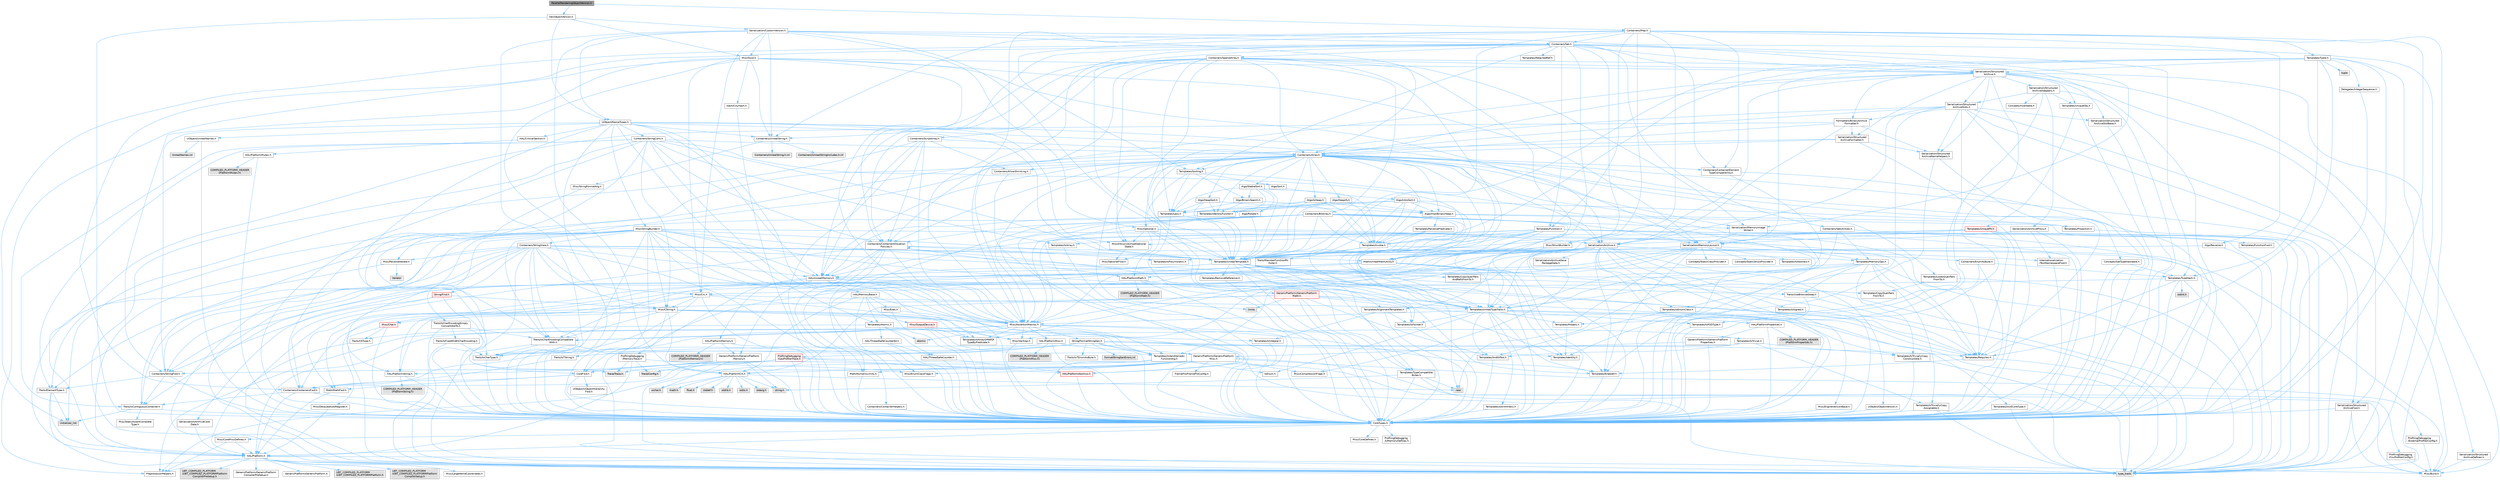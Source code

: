 digraph "ParallelRenderingObjectVersion.h"
{
 // INTERACTIVE_SVG=YES
 // LATEX_PDF_SIZE
  bgcolor="transparent";
  edge [fontname=Helvetica,fontsize=10,labelfontname=Helvetica,labelfontsize=10];
  node [fontname=Helvetica,fontsize=10,shape=box,height=0.2,width=0.4];
  Node1 [id="Node000001",label="ParallelRenderingObjectVersion.h",height=0.2,width=0.4,color="gray40", fillcolor="grey60", style="filled", fontcolor="black",tooltip=" "];
  Node1 -> Node2 [id="edge1_Node000001_Node000002",color="steelblue1",style="solid",tooltip=" "];
  Node2 [id="Node000002",label="DevObjectVersion.h",height=0.2,width=0.4,color="grey40", fillcolor="white", style="filled",URL="$db/d74/DevObjectVersion_8h.html",tooltip=" "];
  Node2 -> Node3 [id="edge2_Node000002_Node000003",color="steelblue1",style="solid",tooltip=" "];
  Node3 [id="Node000003",label="CoreTypes.h",height=0.2,width=0.4,color="grey40", fillcolor="white", style="filled",URL="$dc/dec/CoreTypes_8h.html",tooltip=" "];
  Node3 -> Node4 [id="edge3_Node000003_Node000004",color="steelblue1",style="solid",tooltip=" "];
  Node4 [id="Node000004",label="HAL/Platform.h",height=0.2,width=0.4,color="grey40", fillcolor="white", style="filled",URL="$d9/dd0/Platform_8h.html",tooltip=" "];
  Node4 -> Node5 [id="edge4_Node000004_Node000005",color="steelblue1",style="solid",tooltip=" "];
  Node5 [id="Node000005",label="Misc/Build.h",height=0.2,width=0.4,color="grey40", fillcolor="white", style="filled",URL="$d3/dbb/Build_8h.html",tooltip=" "];
  Node4 -> Node6 [id="edge5_Node000004_Node000006",color="steelblue1",style="solid",tooltip=" "];
  Node6 [id="Node000006",label="Misc/LargeWorldCoordinates.h",height=0.2,width=0.4,color="grey40", fillcolor="white", style="filled",URL="$d2/dcb/LargeWorldCoordinates_8h.html",tooltip=" "];
  Node4 -> Node7 [id="edge6_Node000004_Node000007",color="steelblue1",style="solid",tooltip=" "];
  Node7 [id="Node000007",label="type_traits",height=0.2,width=0.4,color="grey60", fillcolor="#E0E0E0", style="filled",tooltip=" "];
  Node4 -> Node8 [id="edge7_Node000004_Node000008",color="steelblue1",style="solid",tooltip=" "];
  Node8 [id="Node000008",label="PreprocessorHelpers.h",height=0.2,width=0.4,color="grey40", fillcolor="white", style="filled",URL="$db/ddb/PreprocessorHelpers_8h.html",tooltip=" "];
  Node4 -> Node9 [id="edge8_Node000004_Node000009",color="steelblue1",style="solid",tooltip=" "];
  Node9 [id="Node000009",label="UBT_COMPILED_PLATFORM\l/UBT_COMPILED_PLATFORMPlatform\lCompilerPreSetup.h",height=0.2,width=0.4,color="grey60", fillcolor="#E0E0E0", style="filled",tooltip=" "];
  Node4 -> Node10 [id="edge9_Node000004_Node000010",color="steelblue1",style="solid",tooltip=" "];
  Node10 [id="Node000010",label="GenericPlatform/GenericPlatform\lCompilerPreSetup.h",height=0.2,width=0.4,color="grey40", fillcolor="white", style="filled",URL="$d9/dc8/GenericPlatformCompilerPreSetup_8h.html",tooltip=" "];
  Node4 -> Node11 [id="edge10_Node000004_Node000011",color="steelblue1",style="solid",tooltip=" "];
  Node11 [id="Node000011",label="GenericPlatform/GenericPlatform.h",height=0.2,width=0.4,color="grey40", fillcolor="white", style="filled",URL="$d6/d84/GenericPlatform_8h.html",tooltip=" "];
  Node4 -> Node12 [id="edge11_Node000004_Node000012",color="steelblue1",style="solid",tooltip=" "];
  Node12 [id="Node000012",label="UBT_COMPILED_PLATFORM\l/UBT_COMPILED_PLATFORMPlatform.h",height=0.2,width=0.4,color="grey60", fillcolor="#E0E0E0", style="filled",tooltip=" "];
  Node4 -> Node13 [id="edge12_Node000004_Node000013",color="steelblue1",style="solid",tooltip=" "];
  Node13 [id="Node000013",label="UBT_COMPILED_PLATFORM\l/UBT_COMPILED_PLATFORMPlatform\lCompilerSetup.h",height=0.2,width=0.4,color="grey60", fillcolor="#E0E0E0", style="filled",tooltip=" "];
  Node3 -> Node14 [id="edge13_Node000003_Node000014",color="steelblue1",style="solid",tooltip=" "];
  Node14 [id="Node000014",label="ProfilingDebugging\l/UMemoryDefines.h",height=0.2,width=0.4,color="grey40", fillcolor="white", style="filled",URL="$d2/da2/UMemoryDefines_8h.html",tooltip=" "];
  Node3 -> Node15 [id="edge14_Node000003_Node000015",color="steelblue1",style="solid",tooltip=" "];
  Node15 [id="Node000015",label="Misc/CoreMiscDefines.h",height=0.2,width=0.4,color="grey40", fillcolor="white", style="filled",URL="$da/d38/CoreMiscDefines_8h.html",tooltip=" "];
  Node15 -> Node4 [id="edge15_Node000015_Node000004",color="steelblue1",style="solid",tooltip=" "];
  Node15 -> Node8 [id="edge16_Node000015_Node000008",color="steelblue1",style="solid",tooltip=" "];
  Node3 -> Node16 [id="edge17_Node000003_Node000016",color="steelblue1",style="solid",tooltip=" "];
  Node16 [id="Node000016",label="Misc/CoreDefines.h",height=0.2,width=0.4,color="grey40", fillcolor="white", style="filled",URL="$d3/dd2/CoreDefines_8h.html",tooltip=" "];
  Node2 -> Node17 [id="edge18_Node000002_Node000017",color="steelblue1",style="solid",tooltip=" "];
  Node17 [id="Node000017",label="UObject/NameTypes.h",height=0.2,width=0.4,color="grey40", fillcolor="white", style="filled",URL="$d6/d35/NameTypes_8h.html",tooltip=" "];
  Node17 -> Node3 [id="edge19_Node000017_Node000003",color="steelblue1",style="solid",tooltip=" "];
  Node17 -> Node18 [id="edge20_Node000017_Node000018",color="steelblue1",style="solid",tooltip=" "];
  Node18 [id="Node000018",label="Misc/AssertionMacros.h",height=0.2,width=0.4,color="grey40", fillcolor="white", style="filled",URL="$d0/dfa/AssertionMacros_8h.html",tooltip=" "];
  Node18 -> Node3 [id="edge21_Node000018_Node000003",color="steelblue1",style="solid",tooltip=" "];
  Node18 -> Node4 [id="edge22_Node000018_Node000004",color="steelblue1",style="solid",tooltip=" "];
  Node18 -> Node19 [id="edge23_Node000018_Node000019",color="steelblue1",style="solid",tooltip=" "];
  Node19 [id="Node000019",label="HAL/PlatformMisc.h",height=0.2,width=0.4,color="grey40", fillcolor="white", style="filled",URL="$d0/df5/PlatformMisc_8h.html",tooltip=" "];
  Node19 -> Node3 [id="edge24_Node000019_Node000003",color="steelblue1",style="solid",tooltip=" "];
  Node19 -> Node20 [id="edge25_Node000019_Node000020",color="steelblue1",style="solid",tooltip=" "];
  Node20 [id="Node000020",label="GenericPlatform/GenericPlatform\lMisc.h",height=0.2,width=0.4,color="grey40", fillcolor="white", style="filled",URL="$db/d9a/GenericPlatformMisc_8h.html",tooltip=" "];
  Node20 -> Node21 [id="edge26_Node000020_Node000021",color="steelblue1",style="solid",tooltip=" "];
  Node21 [id="Node000021",label="Containers/StringFwd.h",height=0.2,width=0.4,color="grey40", fillcolor="white", style="filled",URL="$df/d37/StringFwd_8h.html",tooltip=" "];
  Node21 -> Node3 [id="edge27_Node000021_Node000003",color="steelblue1",style="solid",tooltip=" "];
  Node21 -> Node22 [id="edge28_Node000021_Node000022",color="steelblue1",style="solid",tooltip=" "];
  Node22 [id="Node000022",label="Traits/ElementType.h",height=0.2,width=0.4,color="grey40", fillcolor="white", style="filled",URL="$d5/d4f/ElementType_8h.html",tooltip=" "];
  Node22 -> Node4 [id="edge29_Node000022_Node000004",color="steelblue1",style="solid",tooltip=" "];
  Node22 -> Node23 [id="edge30_Node000022_Node000023",color="steelblue1",style="solid",tooltip=" "];
  Node23 [id="Node000023",label="initializer_list",height=0.2,width=0.4,color="grey60", fillcolor="#E0E0E0", style="filled",tooltip=" "];
  Node22 -> Node7 [id="edge31_Node000022_Node000007",color="steelblue1",style="solid",tooltip=" "];
  Node21 -> Node24 [id="edge32_Node000021_Node000024",color="steelblue1",style="solid",tooltip=" "];
  Node24 [id="Node000024",label="Traits/IsContiguousContainer.h",height=0.2,width=0.4,color="grey40", fillcolor="white", style="filled",URL="$d5/d3c/IsContiguousContainer_8h.html",tooltip=" "];
  Node24 -> Node3 [id="edge33_Node000024_Node000003",color="steelblue1",style="solid",tooltip=" "];
  Node24 -> Node25 [id="edge34_Node000024_Node000025",color="steelblue1",style="solid",tooltip=" "];
  Node25 [id="Node000025",label="Misc/StaticAssertComplete\lType.h",height=0.2,width=0.4,color="grey40", fillcolor="white", style="filled",URL="$d5/d4e/StaticAssertCompleteType_8h.html",tooltip=" "];
  Node24 -> Node23 [id="edge35_Node000024_Node000023",color="steelblue1",style="solid",tooltip=" "];
  Node20 -> Node26 [id="edge36_Node000020_Node000026",color="steelblue1",style="solid",tooltip=" "];
  Node26 [id="Node000026",label="CoreFwd.h",height=0.2,width=0.4,color="grey40", fillcolor="white", style="filled",URL="$d1/d1e/CoreFwd_8h.html",tooltip=" "];
  Node26 -> Node3 [id="edge37_Node000026_Node000003",color="steelblue1",style="solid",tooltip=" "];
  Node26 -> Node27 [id="edge38_Node000026_Node000027",color="steelblue1",style="solid",tooltip=" "];
  Node27 [id="Node000027",label="Containers/ContainersFwd.h",height=0.2,width=0.4,color="grey40", fillcolor="white", style="filled",URL="$d4/d0a/ContainersFwd_8h.html",tooltip=" "];
  Node27 -> Node4 [id="edge39_Node000027_Node000004",color="steelblue1",style="solid",tooltip=" "];
  Node27 -> Node3 [id="edge40_Node000027_Node000003",color="steelblue1",style="solid",tooltip=" "];
  Node27 -> Node24 [id="edge41_Node000027_Node000024",color="steelblue1",style="solid",tooltip=" "];
  Node26 -> Node28 [id="edge42_Node000026_Node000028",color="steelblue1",style="solid",tooltip=" "];
  Node28 [id="Node000028",label="Math/MathFwd.h",height=0.2,width=0.4,color="grey40", fillcolor="white", style="filled",URL="$d2/d10/MathFwd_8h.html",tooltip=" "];
  Node28 -> Node4 [id="edge43_Node000028_Node000004",color="steelblue1",style="solid",tooltip=" "];
  Node26 -> Node29 [id="edge44_Node000026_Node000029",color="steelblue1",style="solid",tooltip=" "];
  Node29 [id="Node000029",label="UObject/UObjectHierarchy\lFwd.h",height=0.2,width=0.4,color="grey40", fillcolor="white", style="filled",URL="$d3/d13/UObjectHierarchyFwd_8h.html",tooltip=" "];
  Node20 -> Node3 [id="edge45_Node000020_Node000003",color="steelblue1",style="solid",tooltip=" "];
  Node20 -> Node30 [id="edge46_Node000020_Node000030",color="steelblue1",style="solid",tooltip=" "];
  Node30 [id="Node000030",label="FramePro/FrameProConfig.h",height=0.2,width=0.4,color="grey40", fillcolor="white", style="filled",URL="$d7/d90/FrameProConfig_8h.html",tooltip=" "];
  Node20 -> Node31 [id="edge47_Node000020_Node000031",color="steelblue1",style="solid",tooltip=" "];
  Node31 [id="Node000031",label="HAL/PlatformCrt.h",height=0.2,width=0.4,color="grey40", fillcolor="white", style="filled",URL="$d8/d75/PlatformCrt_8h.html",tooltip=" "];
  Node31 -> Node32 [id="edge48_Node000031_Node000032",color="steelblue1",style="solid",tooltip=" "];
  Node32 [id="Node000032",label="new",height=0.2,width=0.4,color="grey60", fillcolor="#E0E0E0", style="filled",tooltip=" "];
  Node31 -> Node33 [id="edge49_Node000031_Node000033",color="steelblue1",style="solid",tooltip=" "];
  Node33 [id="Node000033",label="wchar.h",height=0.2,width=0.4,color="grey60", fillcolor="#E0E0E0", style="filled",tooltip=" "];
  Node31 -> Node34 [id="edge50_Node000031_Node000034",color="steelblue1",style="solid",tooltip=" "];
  Node34 [id="Node000034",label="stddef.h",height=0.2,width=0.4,color="grey60", fillcolor="#E0E0E0", style="filled",tooltip=" "];
  Node31 -> Node35 [id="edge51_Node000031_Node000035",color="steelblue1",style="solid",tooltip=" "];
  Node35 [id="Node000035",label="stdlib.h",height=0.2,width=0.4,color="grey60", fillcolor="#E0E0E0", style="filled",tooltip=" "];
  Node31 -> Node36 [id="edge52_Node000031_Node000036",color="steelblue1",style="solid",tooltip=" "];
  Node36 [id="Node000036",label="stdio.h",height=0.2,width=0.4,color="grey60", fillcolor="#E0E0E0", style="filled",tooltip=" "];
  Node31 -> Node37 [id="edge53_Node000031_Node000037",color="steelblue1",style="solid",tooltip=" "];
  Node37 [id="Node000037",label="stdarg.h",height=0.2,width=0.4,color="grey60", fillcolor="#E0E0E0", style="filled",tooltip=" "];
  Node31 -> Node38 [id="edge54_Node000031_Node000038",color="steelblue1",style="solid",tooltip=" "];
  Node38 [id="Node000038",label="math.h",height=0.2,width=0.4,color="grey60", fillcolor="#E0E0E0", style="filled",tooltip=" "];
  Node31 -> Node39 [id="edge55_Node000031_Node000039",color="steelblue1",style="solid",tooltip=" "];
  Node39 [id="Node000039",label="float.h",height=0.2,width=0.4,color="grey60", fillcolor="#E0E0E0", style="filled",tooltip=" "];
  Node31 -> Node40 [id="edge56_Node000031_Node000040",color="steelblue1",style="solid",tooltip=" "];
  Node40 [id="Node000040",label="string.h",height=0.2,width=0.4,color="grey60", fillcolor="#E0E0E0", style="filled",tooltip=" "];
  Node20 -> Node41 [id="edge57_Node000020_Node000041",color="steelblue1",style="solid",tooltip=" "];
  Node41 [id="Node000041",label="Math/NumericLimits.h",height=0.2,width=0.4,color="grey40", fillcolor="white", style="filled",URL="$df/d1b/NumericLimits_8h.html",tooltip=" "];
  Node41 -> Node3 [id="edge58_Node000041_Node000003",color="steelblue1",style="solid",tooltip=" "];
  Node20 -> Node42 [id="edge59_Node000020_Node000042",color="steelblue1",style="solid",tooltip=" "];
  Node42 [id="Node000042",label="Misc/CompressionFlags.h",height=0.2,width=0.4,color="grey40", fillcolor="white", style="filled",URL="$d9/d76/CompressionFlags_8h.html",tooltip=" "];
  Node20 -> Node43 [id="edge60_Node000020_Node000043",color="steelblue1",style="solid",tooltip=" "];
  Node43 [id="Node000043",label="Misc/EnumClassFlags.h",height=0.2,width=0.4,color="grey40", fillcolor="white", style="filled",URL="$d8/de7/EnumClassFlags_8h.html",tooltip=" "];
  Node20 -> Node44 [id="edge61_Node000020_Node000044",color="steelblue1",style="solid",tooltip=" "];
  Node44 [id="Node000044",label="ProfilingDebugging\l/CsvProfilerConfig.h",height=0.2,width=0.4,color="grey40", fillcolor="white", style="filled",URL="$d3/d88/CsvProfilerConfig_8h.html",tooltip=" "];
  Node44 -> Node5 [id="edge62_Node000044_Node000005",color="steelblue1",style="solid",tooltip=" "];
  Node20 -> Node45 [id="edge63_Node000020_Node000045",color="steelblue1",style="solid",tooltip=" "];
  Node45 [id="Node000045",label="ProfilingDebugging\l/ExternalProfilerConfig.h",height=0.2,width=0.4,color="grey40", fillcolor="white", style="filled",URL="$d3/dbb/ExternalProfilerConfig_8h.html",tooltip=" "];
  Node45 -> Node5 [id="edge64_Node000045_Node000005",color="steelblue1",style="solid",tooltip=" "];
  Node19 -> Node46 [id="edge65_Node000019_Node000046",color="steelblue1",style="solid",tooltip=" "];
  Node46 [id="Node000046",label="COMPILED_PLATFORM_HEADER\l(PlatformMisc.h)",height=0.2,width=0.4,color="grey60", fillcolor="#E0E0E0", style="filled",tooltip=" "];
  Node19 -> Node47 [id="edge66_Node000019_Node000047",color="steelblue1",style="solid",tooltip=" "];
  Node47 [id="Node000047",label="ProfilingDebugging\l/CpuProfilerTrace.h",height=0.2,width=0.4,color="red", fillcolor="#FFF0F0", style="filled",URL="$da/dcb/CpuProfilerTrace_8h.html",tooltip=" "];
  Node47 -> Node3 [id="edge67_Node000047_Node000003",color="steelblue1",style="solid",tooltip=" "];
  Node47 -> Node27 [id="edge68_Node000047_Node000027",color="steelblue1",style="solid",tooltip=" "];
  Node47 -> Node48 [id="edge69_Node000047_Node000048",color="steelblue1",style="solid",tooltip=" "];
  Node48 [id="Node000048",label="HAL/PlatformAtomics.h",height=0.2,width=0.4,color="red", fillcolor="#FFF0F0", style="filled",URL="$d3/d36/PlatformAtomics_8h.html",tooltip=" "];
  Node48 -> Node3 [id="edge70_Node000048_Node000003",color="steelblue1",style="solid",tooltip=" "];
  Node47 -> Node8 [id="edge71_Node000047_Node000008",color="steelblue1",style="solid",tooltip=" "];
  Node47 -> Node5 [id="edge72_Node000047_Node000005",color="steelblue1",style="solid",tooltip=" "];
  Node47 -> Node51 [id="edge73_Node000047_Node000051",color="steelblue1",style="solid",tooltip=" "];
  Node51 [id="Node000051",label="Trace/Config.h",height=0.2,width=0.4,color="grey60", fillcolor="#E0E0E0", style="filled",tooltip=" "];
  Node47 -> Node54 [id="edge74_Node000047_Node000054",color="steelblue1",style="solid",tooltip=" "];
  Node54 [id="Node000054",label="Trace/Trace.h",height=0.2,width=0.4,color="grey60", fillcolor="#E0E0E0", style="filled",tooltip=" "];
  Node18 -> Node8 [id="edge75_Node000018_Node000008",color="steelblue1",style="solid",tooltip=" "];
  Node18 -> Node55 [id="edge76_Node000018_Node000055",color="steelblue1",style="solid",tooltip=" "];
  Node55 [id="Node000055",label="Templates/EnableIf.h",height=0.2,width=0.4,color="grey40", fillcolor="white", style="filled",URL="$d7/d60/EnableIf_8h.html",tooltip=" "];
  Node55 -> Node3 [id="edge77_Node000055_Node000003",color="steelblue1",style="solid",tooltip=" "];
  Node18 -> Node56 [id="edge78_Node000018_Node000056",color="steelblue1",style="solid",tooltip=" "];
  Node56 [id="Node000056",label="Templates/IsArrayOrRefOf\lTypeByPredicate.h",height=0.2,width=0.4,color="grey40", fillcolor="white", style="filled",URL="$d6/da1/IsArrayOrRefOfTypeByPredicate_8h.html",tooltip=" "];
  Node56 -> Node3 [id="edge79_Node000056_Node000003",color="steelblue1",style="solid",tooltip=" "];
  Node18 -> Node57 [id="edge80_Node000018_Node000057",color="steelblue1",style="solid",tooltip=" "];
  Node57 [id="Node000057",label="Templates/IsValidVariadic\lFunctionArg.h",height=0.2,width=0.4,color="grey40", fillcolor="white", style="filled",URL="$d0/dc8/IsValidVariadicFunctionArg_8h.html",tooltip=" "];
  Node57 -> Node3 [id="edge81_Node000057_Node000003",color="steelblue1",style="solid",tooltip=" "];
  Node57 -> Node58 [id="edge82_Node000057_Node000058",color="steelblue1",style="solid",tooltip=" "];
  Node58 [id="Node000058",label="IsEnum.h",height=0.2,width=0.4,color="grey40", fillcolor="white", style="filled",URL="$d4/de5/IsEnum_8h.html",tooltip=" "];
  Node57 -> Node7 [id="edge83_Node000057_Node000007",color="steelblue1",style="solid",tooltip=" "];
  Node18 -> Node59 [id="edge84_Node000018_Node000059",color="steelblue1",style="solid",tooltip=" "];
  Node59 [id="Node000059",label="Traits/IsCharEncodingCompatible\lWith.h",height=0.2,width=0.4,color="grey40", fillcolor="white", style="filled",URL="$df/dd1/IsCharEncodingCompatibleWith_8h.html",tooltip=" "];
  Node59 -> Node7 [id="edge85_Node000059_Node000007",color="steelblue1",style="solid",tooltip=" "];
  Node59 -> Node60 [id="edge86_Node000059_Node000060",color="steelblue1",style="solid",tooltip=" "];
  Node60 [id="Node000060",label="Traits/IsCharType.h",height=0.2,width=0.4,color="grey40", fillcolor="white", style="filled",URL="$db/d51/IsCharType_8h.html",tooltip=" "];
  Node60 -> Node3 [id="edge87_Node000060_Node000003",color="steelblue1",style="solid",tooltip=" "];
  Node18 -> Node61 [id="edge88_Node000018_Node000061",color="steelblue1",style="solid",tooltip=" "];
  Node61 [id="Node000061",label="Misc/VarArgs.h",height=0.2,width=0.4,color="grey40", fillcolor="white", style="filled",URL="$d5/d6f/VarArgs_8h.html",tooltip=" "];
  Node61 -> Node3 [id="edge89_Node000061_Node000003",color="steelblue1",style="solid",tooltip=" "];
  Node18 -> Node62 [id="edge90_Node000018_Node000062",color="steelblue1",style="solid",tooltip=" "];
  Node62 [id="Node000062",label="String/FormatStringSan.h",height=0.2,width=0.4,color="grey40", fillcolor="white", style="filled",URL="$d3/d8b/FormatStringSan_8h.html",tooltip=" "];
  Node62 -> Node7 [id="edge91_Node000062_Node000007",color="steelblue1",style="solid",tooltip=" "];
  Node62 -> Node3 [id="edge92_Node000062_Node000003",color="steelblue1",style="solid",tooltip=" "];
  Node62 -> Node63 [id="edge93_Node000062_Node000063",color="steelblue1",style="solid",tooltip=" "];
  Node63 [id="Node000063",label="Templates/Requires.h",height=0.2,width=0.4,color="grey40", fillcolor="white", style="filled",URL="$dc/d96/Requires_8h.html",tooltip=" "];
  Node63 -> Node55 [id="edge94_Node000063_Node000055",color="steelblue1",style="solid",tooltip=" "];
  Node63 -> Node7 [id="edge95_Node000063_Node000007",color="steelblue1",style="solid",tooltip=" "];
  Node62 -> Node64 [id="edge96_Node000062_Node000064",color="steelblue1",style="solid",tooltip=" "];
  Node64 [id="Node000064",label="Templates/Identity.h",height=0.2,width=0.4,color="grey40", fillcolor="white", style="filled",URL="$d0/dd5/Identity_8h.html",tooltip=" "];
  Node62 -> Node57 [id="edge97_Node000062_Node000057",color="steelblue1",style="solid",tooltip=" "];
  Node62 -> Node60 [id="edge98_Node000062_Node000060",color="steelblue1",style="solid",tooltip=" "];
  Node62 -> Node65 [id="edge99_Node000062_Node000065",color="steelblue1",style="solid",tooltip=" "];
  Node65 [id="Node000065",label="Traits/IsTEnumAsByte.h",height=0.2,width=0.4,color="grey40", fillcolor="white", style="filled",URL="$d1/de6/IsTEnumAsByte_8h.html",tooltip=" "];
  Node62 -> Node66 [id="edge100_Node000062_Node000066",color="steelblue1",style="solid",tooltip=" "];
  Node66 [id="Node000066",label="Traits/IsTString.h",height=0.2,width=0.4,color="grey40", fillcolor="white", style="filled",URL="$d0/df8/IsTString_8h.html",tooltip=" "];
  Node66 -> Node27 [id="edge101_Node000066_Node000027",color="steelblue1",style="solid",tooltip=" "];
  Node62 -> Node27 [id="edge102_Node000062_Node000027",color="steelblue1",style="solid",tooltip=" "];
  Node62 -> Node67 [id="edge103_Node000062_Node000067",color="steelblue1",style="solid",tooltip=" "];
  Node67 [id="Node000067",label="FormatStringSanErrors.inl",height=0.2,width=0.4,color="grey60", fillcolor="#E0E0E0", style="filled",tooltip=" "];
  Node18 -> Node68 [id="edge104_Node000018_Node000068",color="steelblue1",style="solid",tooltip=" "];
  Node68 [id="Node000068",label="atomic",height=0.2,width=0.4,color="grey60", fillcolor="#E0E0E0", style="filled",tooltip=" "];
  Node17 -> Node69 [id="edge105_Node000017_Node000069",color="steelblue1",style="solid",tooltip=" "];
  Node69 [id="Node000069",label="HAL/UnrealMemory.h",height=0.2,width=0.4,color="grey40", fillcolor="white", style="filled",URL="$d9/d96/UnrealMemory_8h.html",tooltip=" "];
  Node69 -> Node3 [id="edge106_Node000069_Node000003",color="steelblue1",style="solid",tooltip=" "];
  Node69 -> Node70 [id="edge107_Node000069_Node000070",color="steelblue1",style="solid",tooltip=" "];
  Node70 [id="Node000070",label="GenericPlatform/GenericPlatform\lMemory.h",height=0.2,width=0.4,color="grey40", fillcolor="white", style="filled",URL="$dd/d22/GenericPlatformMemory_8h.html",tooltip=" "];
  Node70 -> Node26 [id="edge108_Node000070_Node000026",color="steelblue1",style="solid",tooltip=" "];
  Node70 -> Node3 [id="edge109_Node000070_Node000003",color="steelblue1",style="solid",tooltip=" "];
  Node70 -> Node71 [id="edge110_Node000070_Node000071",color="steelblue1",style="solid",tooltip=" "];
  Node71 [id="Node000071",label="HAL/PlatformString.h",height=0.2,width=0.4,color="grey40", fillcolor="white", style="filled",URL="$db/db5/PlatformString_8h.html",tooltip=" "];
  Node71 -> Node3 [id="edge111_Node000071_Node000003",color="steelblue1",style="solid",tooltip=" "];
  Node71 -> Node72 [id="edge112_Node000071_Node000072",color="steelblue1",style="solid",tooltip=" "];
  Node72 [id="Node000072",label="COMPILED_PLATFORM_HEADER\l(PlatformString.h)",height=0.2,width=0.4,color="grey60", fillcolor="#E0E0E0", style="filled",tooltip=" "];
  Node70 -> Node40 [id="edge113_Node000070_Node000040",color="steelblue1",style="solid",tooltip=" "];
  Node70 -> Node33 [id="edge114_Node000070_Node000033",color="steelblue1",style="solid",tooltip=" "];
  Node69 -> Node73 [id="edge115_Node000069_Node000073",color="steelblue1",style="solid",tooltip=" "];
  Node73 [id="Node000073",label="HAL/MemoryBase.h",height=0.2,width=0.4,color="grey40", fillcolor="white", style="filled",URL="$d6/d9f/MemoryBase_8h.html",tooltip=" "];
  Node73 -> Node3 [id="edge116_Node000073_Node000003",color="steelblue1",style="solid",tooltip=" "];
  Node73 -> Node48 [id="edge117_Node000073_Node000048",color="steelblue1",style="solid",tooltip=" "];
  Node73 -> Node31 [id="edge118_Node000073_Node000031",color="steelblue1",style="solid",tooltip=" "];
  Node73 -> Node74 [id="edge119_Node000073_Node000074",color="steelblue1",style="solid",tooltip=" "];
  Node74 [id="Node000074",label="Misc/Exec.h",height=0.2,width=0.4,color="grey40", fillcolor="white", style="filled",URL="$de/ddb/Exec_8h.html",tooltip=" "];
  Node74 -> Node3 [id="edge120_Node000074_Node000003",color="steelblue1",style="solid",tooltip=" "];
  Node74 -> Node18 [id="edge121_Node000074_Node000018",color="steelblue1",style="solid",tooltip=" "];
  Node73 -> Node75 [id="edge122_Node000073_Node000075",color="steelblue1",style="solid",tooltip=" "];
  Node75 [id="Node000075",label="Misc/OutputDevice.h",height=0.2,width=0.4,color="red", fillcolor="#FFF0F0", style="filled",URL="$d7/d32/OutputDevice_8h.html",tooltip=" "];
  Node75 -> Node26 [id="edge123_Node000075_Node000026",color="steelblue1",style="solid",tooltip=" "];
  Node75 -> Node3 [id="edge124_Node000075_Node000003",color="steelblue1",style="solid",tooltip=" "];
  Node75 -> Node61 [id="edge125_Node000075_Node000061",color="steelblue1",style="solid",tooltip=" "];
  Node75 -> Node56 [id="edge126_Node000075_Node000056",color="steelblue1",style="solid",tooltip=" "];
  Node75 -> Node57 [id="edge127_Node000075_Node000057",color="steelblue1",style="solid",tooltip=" "];
  Node75 -> Node59 [id="edge128_Node000075_Node000059",color="steelblue1",style="solid",tooltip=" "];
  Node73 -> Node77 [id="edge129_Node000073_Node000077",color="steelblue1",style="solid",tooltip=" "];
  Node77 [id="Node000077",label="Templates/Atomic.h",height=0.2,width=0.4,color="grey40", fillcolor="white", style="filled",URL="$d3/d91/Atomic_8h.html",tooltip=" "];
  Node77 -> Node78 [id="edge130_Node000077_Node000078",color="steelblue1",style="solid",tooltip=" "];
  Node78 [id="Node000078",label="HAL/ThreadSafeCounter.h",height=0.2,width=0.4,color="grey40", fillcolor="white", style="filled",URL="$dc/dc9/ThreadSafeCounter_8h.html",tooltip=" "];
  Node78 -> Node3 [id="edge131_Node000078_Node000003",color="steelblue1",style="solid",tooltip=" "];
  Node78 -> Node48 [id="edge132_Node000078_Node000048",color="steelblue1",style="solid",tooltip=" "];
  Node77 -> Node79 [id="edge133_Node000077_Node000079",color="steelblue1",style="solid",tooltip=" "];
  Node79 [id="Node000079",label="HAL/ThreadSafeCounter64.h",height=0.2,width=0.4,color="grey40", fillcolor="white", style="filled",URL="$d0/d12/ThreadSafeCounter64_8h.html",tooltip=" "];
  Node79 -> Node3 [id="edge134_Node000079_Node000003",color="steelblue1",style="solid",tooltip=" "];
  Node79 -> Node78 [id="edge135_Node000079_Node000078",color="steelblue1",style="solid",tooltip=" "];
  Node77 -> Node80 [id="edge136_Node000077_Node000080",color="steelblue1",style="solid",tooltip=" "];
  Node80 [id="Node000080",label="Templates/IsIntegral.h",height=0.2,width=0.4,color="grey40", fillcolor="white", style="filled",URL="$da/d64/IsIntegral_8h.html",tooltip=" "];
  Node80 -> Node3 [id="edge137_Node000080_Node000003",color="steelblue1",style="solid",tooltip=" "];
  Node77 -> Node81 [id="edge138_Node000077_Node000081",color="steelblue1",style="solid",tooltip=" "];
  Node81 [id="Node000081",label="Templates/IsTrivial.h",height=0.2,width=0.4,color="grey40", fillcolor="white", style="filled",URL="$da/d4c/IsTrivial_8h.html",tooltip=" "];
  Node81 -> Node82 [id="edge139_Node000081_Node000082",color="steelblue1",style="solid",tooltip=" "];
  Node82 [id="Node000082",label="Templates/AndOrNot.h",height=0.2,width=0.4,color="grey40", fillcolor="white", style="filled",URL="$db/d0a/AndOrNot_8h.html",tooltip=" "];
  Node82 -> Node3 [id="edge140_Node000082_Node000003",color="steelblue1",style="solid",tooltip=" "];
  Node81 -> Node83 [id="edge141_Node000081_Node000083",color="steelblue1",style="solid",tooltip=" "];
  Node83 [id="Node000083",label="Templates/IsTriviallyCopy\lConstructible.h",height=0.2,width=0.4,color="grey40", fillcolor="white", style="filled",URL="$d3/d78/IsTriviallyCopyConstructible_8h.html",tooltip=" "];
  Node83 -> Node3 [id="edge142_Node000083_Node000003",color="steelblue1",style="solid",tooltip=" "];
  Node83 -> Node7 [id="edge143_Node000083_Node000007",color="steelblue1",style="solid",tooltip=" "];
  Node81 -> Node84 [id="edge144_Node000081_Node000084",color="steelblue1",style="solid",tooltip=" "];
  Node84 [id="Node000084",label="Templates/IsTriviallyCopy\lAssignable.h",height=0.2,width=0.4,color="grey40", fillcolor="white", style="filled",URL="$d2/df2/IsTriviallyCopyAssignable_8h.html",tooltip=" "];
  Node84 -> Node3 [id="edge145_Node000084_Node000003",color="steelblue1",style="solid",tooltip=" "];
  Node84 -> Node7 [id="edge146_Node000084_Node000007",color="steelblue1",style="solid",tooltip=" "];
  Node81 -> Node7 [id="edge147_Node000081_Node000007",color="steelblue1",style="solid",tooltip=" "];
  Node77 -> Node85 [id="edge148_Node000077_Node000085",color="steelblue1",style="solid",tooltip=" "];
  Node85 [id="Node000085",label="Traits/IntType.h",height=0.2,width=0.4,color="grey40", fillcolor="white", style="filled",URL="$d7/deb/IntType_8h.html",tooltip=" "];
  Node85 -> Node4 [id="edge149_Node000085_Node000004",color="steelblue1",style="solid",tooltip=" "];
  Node77 -> Node68 [id="edge150_Node000077_Node000068",color="steelblue1",style="solid",tooltip=" "];
  Node69 -> Node86 [id="edge151_Node000069_Node000086",color="steelblue1",style="solid",tooltip=" "];
  Node86 [id="Node000086",label="HAL/PlatformMemory.h",height=0.2,width=0.4,color="grey40", fillcolor="white", style="filled",URL="$de/d68/PlatformMemory_8h.html",tooltip=" "];
  Node86 -> Node3 [id="edge152_Node000086_Node000003",color="steelblue1",style="solid",tooltip=" "];
  Node86 -> Node70 [id="edge153_Node000086_Node000070",color="steelblue1",style="solid",tooltip=" "];
  Node86 -> Node87 [id="edge154_Node000086_Node000087",color="steelblue1",style="solid",tooltip=" "];
  Node87 [id="Node000087",label="COMPILED_PLATFORM_HEADER\l(PlatformMemory.h)",height=0.2,width=0.4,color="grey60", fillcolor="#E0E0E0", style="filled",tooltip=" "];
  Node69 -> Node88 [id="edge155_Node000069_Node000088",color="steelblue1",style="solid",tooltip=" "];
  Node88 [id="Node000088",label="ProfilingDebugging\l/MemoryTrace.h",height=0.2,width=0.4,color="grey40", fillcolor="white", style="filled",URL="$da/dd7/MemoryTrace_8h.html",tooltip=" "];
  Node88 -> Node4 [id="edge156_Node000088_Node000004",color="steelblue1",style="solid",tooltip=" "];
  Node88 -> Node43 [id="edge157_Node000088_Node000043",color="steelblue1",style="solid",tooltip=" "];
  Node88 -> Node51 [id="edge158_Node000088_Node000051",color="steelblue1",style="solid",tooltip=" "];
  Node88 -> Node54 [id="edge159_Node000088_Node000054",color="steelblue1",style="solid",tooltip=" "];
  Node69 -> Node89 [id="edge160_Node000069_Node000089",color="steelblue1",style="solid",tooltip=" "];
  Node89 [id="Node000089",label="Templates/IsPointer.h",height=0.2,width=0.4,color="grey40", fillcolor="white", style="filled",URL="$d7/d05/IsPointer_8h.html",tooltip=" "];
  Node89 -> Node3 [id="edge161_Node000089_Node000003",color="steelblue1",style="solid",tooltip=" "];
  Node17 -> Node90 [id="edge162_Node000017_Node000090",color="steelblue1",style="solid",tooltip=" "];
  Node90 [id="Node000090",label="Templates/UnrealTypeTraits.h",height=0.2,width=0.4,color="grey40", fillcolor="white", style="filled",URL="$d2/d2d/UnrealTypeTraits_8h.html",tooltip=" "];
  Node90 -> Node3 [id="edge163_Node000090_Node000003",color="steelblue1",style="solid",tooltip=" "];
  Node90 -> Node89 [id="edge164_Node000090_Node000089",color="steelblue1",style="solid",tooltip=" "];
  Node90 -> Node18 [id="edge165_Node000090_Node000018",color="steelblue1",style="solid",tooltip=" "];
  Node90 -> Node82 [id="edge166_Node000090_Node000082",color="steelblue1",style="solid",tooltip=" "];
  Node90 -> Node55 [id="edge167_Node000090_Node000055",color="steelblue1",style="solid",tooltip=" "];
  Node90 -> Node91 [id="edge168_Node000090_Node000091",color="steelblue1",style="solid",tooltip=" "];
  Node91 [id="Node000091",label="Templates/IsArithmetic.h",height=0.2,width=0.4,color="grey40", fillcolor="white", style="filled",URL="$d2/d5d/IsArithmetic_8h.html",tooltip=" "];
  Node91 -> Node3 [id="edge169_Node000091_Node000003",color="steelblue1",style="solid",tooltip=" "];
  Node90 -> Node58 [id="edge170_Node000090_Node000058",color="steelblue1",style="solid",tooltip=" "];
  Node90 -> Node92 [id="edge171_Node000090_Node000092",color="steelblue1",style="solid",tooltip=" "];
  Node92 [id="Node000092",label="Templates/Models.h",height=0.2,width=0.4,color="grey40", fillcolor="white", style="filled",URL="$d3/d0c/Models_8h.html",tooltip=" "];
  Node92 -> Node64 [id="edge172_Node000092_Node000064",color="steelblue1",style="solid",tooltip=" "];
  Node90 -> Node93 [id="edge173_Node000090_Node000093",color="steelblue1",style="solid",tooltip=" "];
  Node93 [id="Node000093",label="Templates/IsPODType.h",height=0.2,width=0.4,color="grey40", fillcolor="white", style="filled",URL="$d7/db1/IsPODType_8h.html",tooltip=" "];
  Node93 -> Node3 [id="edge174_Node000093_Node000003",color="steelblue1",style="solid",tooltip=" "];
  Node90 -> Node94 [id="edge175_Node000090_Node000094",color="steelblue1",style="solid",tooltip=" "];
  Node94 [id="Node000094",label="Templates/IsUECoreType.h",height=0.2,width=0.4,color="grey40", fillcolor="white", style="filled",URL="$d1/db8/IsUECoreType_8h.html",tooltip=" "];
  Node94 -> Node3 [id="edge176_Node000094_Node000003",color="steelblue1",style="solid",tooltip=" "];
  Node94 -> Node7 [id="edge177_Node000094_Node000007",color="steelblue1",style="solid",tooltip=" "];
  Node90 -> Node83 [id="edge178_Node000090_Node000083",color="steelblue1",style="solid",tooltip=" "];
  Node17 -> Node95 [id="edge179_Node000017_Node000095",color="steelblue1",style="solid",tooltip=" "];
  Node95 [id="Node000095",label="Templates/UnrealTemplate.h",height=0.2,width=0.4,color="grey40", fillcolor="white", style="filled",URL="$d4/d24/UnrealTemplate_8h.html",tooltip=" "];
  Node95 -> Node3 [id="edge180_Node000095_Node000003",color="steelblue1",style="solid",tooltip=" "];
  Node95 -> Node89 [id="edge181_Node000095_Node000089",color="steelblue1",style="solid",tooltip=" "];
  Node95 -> Node69 [id="edge182_Node000095_Node000069",color="steelblue1",style="solid",tooltip=" "];
  Node95 -> Node96 [id="edge183_Node000095_Node000096",color="steelblue1",style="solid",tooltip=" "];
  Node96 [id="Node000096",label="Templates/CopyQualifiers\lAndRefsFromTo.h",height=0.2,width=0.4,color="grey40", fillcolor="white", style="filled",URL="$d3/db3/CopyQualifiersAndRefsFromTo_8h.html",tooltip=" "];
  Node96 -> Node97 [id="edge184_Node000096_Node000097",color="steelblue1",style="solid",tooltip=" "];
  Node97 [id="Node000097",label="Templates/CopyQualifiers\lFromTo.h",height=0.2,width=0.4,color="grey40", fillcolor="white", style="filled",URL="$d5/db4/CopyQualifiersFromTo_8h.html",tooltip=" "];
  Node95 -> Node90 [id="edge185_Node000095_Node000090",color="steelblue1",style="solid",tooltip=" "];
  Node95 -> Node98 [id="edge186_Node000095_Node000098",color="steelblue1",style="solid",tooltip=" "];
  Node98 [id="Node000098",label="Templates/RemoveReference.h",height=0.2,width=0.4,color="grey40", fillcolor="white", style="filled",URL="$da/dbe/RemoveReference_8h.html",tooltip=" "];
  Node98 -> Node3 [id="edge187_Node000098_Node000003",color="steelblue1",style="solid",tooltip=" "];
  Node95 -> Node63 [id="edge188_Node000095_Node000063",color="steelblue1",style="solid",tooltip=" "];
  Node95 -> Node99 [id="edge189_Node000095_Node000099",color="steelblue1",style="solid",tooltip=" "];
  Node99 [id="Node000099",label="Templates/TypeCompatible\lBytes.h",height=0.2,width=0.4,color="grey40", fillcolor="white", style="filled",URL="$df/d0a/TypeCompatibleBytes_8h.html",tooltip=" "];
  Node99 -> Node3 [id="edge190_Node000099_Node000003",color="steelblue1",style="solid",tooltip=" "];
  Node99 -> Node40 [id="edge191_Node000099_Node000040",color="steelblue1",style="solid",tooltip=" "];
  Node99 -> Node32 [id="edge192_Node000099_Node000032",color="steelblue1",style="solid",tooltip=" "];
  Node99 -> Node7 [id="edge193_Node000099_Node000007",color="steelblue1",style="solid",tooltip=" "];
  Node95 -> Node64 [id="edge194_Node000095_Node000064",color="steelblue1",style="solid",tooltip=" "];
  Node95 -> Node24 [id="edge195_Node000095_Node000024",color="steelblue1",style="solid",tooltip=" "];
  Node95 -> Node100 [id="edge196_Node000095_Node000100",color="steelblue1",style="solid",tooltip=" "];
  Node100 [id="Node000100",label="Traits/UseBitwiseSwap.h",height=0.2,width=0.4,color="grey40", fillcolor="white", style="filled",URL="$db/df3/UseBitwiseSwap_8h.html",tooltip=" "];
  Node100 -> Node3 [id="edge197_Node000100_Node000003",color="steelblue1",style="solid",tooltip=" "];
  Node100 -> Node7 [id="edge198_Node000100_Node000007",color="steelblue1",style="solid",tooltip=" "];
  Node95 -> Node7 [id="edge199_Node000095_Node000007",color="steelblue1",style="solid",tooltip=" "];
  Node17 -> Node101 [id="edge200_Node000017_Node000101",color="steelblue1",style="solid",tooltip=" "];
  Node101 [id="Node000101",label="Containers/UnrealString.h",height=0.2,width=0.4,color="grey40", fillcolor="white", style="filled",URL="$d5/dba/UnrealString_8h.html",tooltip=" "];
  Node101 -> Node102 [id="edge201_Node000101_Node000102",color="steelblue1",style="solid",tooltip=" "];
  Node102 [id="Node000102",label="Containers/UnrealStringIncludes.h.inl",height=0.2,width=0.4,color="grey60", fillcolor="#E0E0E0", style="filled",tooltip=" "];
  Node101 -> Node103 [id="edge202_Node000101_Node000103",color="steelblue1",style="solid",tooltip=" "];
  Node103 [id="Node000103",label="Containers/UnrealString.h.inl",height=0.2,width=0.4,color="grey60", fillcolor="#E0E0E0", style="filled",tooltip=" "];
  Node101 -> Node104 [id="edge203_Node000101_Node000104",color="steelblue1",style="solid",tooltip=" "];
  Node104 [id="Node000104",label="Misc/StringFormatArg.h",height=0.2,width=0.4,color="grey40", fillcolor="white", style="filled",URL="$d2/d16/StringFormatArg_8h.html",tooltip=" "];
  Node104 -> Node27 [id="edge204_Node000104_Node000027",color="steelblue1",style="solid",tooltip=" "];
  Node17 -> Node105 [id="edge205_Node000017_Node000105",color="steelblue1",style="solid",tooltip=" "];
  Node105 [id="Node000105",label="HAL/CriticalSection.h",height=0.2,width=0.4,color="grey40", fillcolor="white", style="filled",URL="$d6/d90/CriticalSection_8h.html",tooltip=" "];
  Node105 -> Node106 [id="edge206_Node000105_Node000106",color="steelblue1",style="solid",tooltip=" "];
  Node106 [id="Node000106",label="HAL/PlatformMutex.h",height=0.2,width=0.4,color="grey40", fillcolor="white", style="filled",URL="$d9/d0b/PlatformMutex_8h.html",tooltip=" "];
  Node106 -> Node3 [id="edge207_Node000106_Node000003",color="steelblue1",style="solid",tooltip=" "];
  Node106 -> Node107 [id="edge208_Node000106_Node000107",color="steelblue1",style="solid",tooltip=" "];
  Node107 [id="Node000107",label="COMPILED_PLATFORM_HEADER\l(PlatformMutex.h)",height=0.2,width=0.4,color="grey60", fillcolor="#E0E0E0", style="filled",tooltip=" "];
  Node17 -> Node108 [id="edge209_Node000017_Node000108",color="steelblue1",style="solid",tooltip=" "];
  Node108 [id="Node000108",label="Containers/StringConv.h",height=0.2,width=0.4,color="grey40", fillcolor="white", style="filled",URL="$d3/ddf/StringConv_8h.html",tooltip=" "];
  Node108 -> Node3 [id="edge210_Node000108_Node000003",color="steelblue1",style="solid",tooltip=" "];
  Node108 -> Node18 [id="edge211_Node000108_Node000018",color="steelblue1",style="solid",tooltip=" "];
  Node108 -> Node109 [id="edge212_Node000108_Node000109",color="steelblue1",style="solid",tooltip=" "];
  Node109 [id="Node000109",label="Containers/ContainerAllocation\lPolicies.h",height=0.2,width=0.4,color="grey40", fillcolor="white", style="filled",URL="$d7/dff/ContainerAllocationPolicies_8h.html",tooltip=" "];
  Node109 -> Node3 [id="edge213_Node000109_Node000003",color="steelblue1",style="solid",tooltip=" "];
  Node109 -> Node110 [id="edge214_Node000109_Node000110",color="steelblue1",style="solid",tooltip=" "];
  Node110 [id="Node000110",label="Containers/ContainerHelpers.h",height=0.2,width=0.4,color="grey40", fillcolor="white", style="filled",URL="$d7/d33/ContainerHelpers_8h.html",tooltip=" "];
  Node110 -> Node3 [id="edge215_Node000110_Node000003",color="steelblue1",style="solid",tooltip=" "];
  Node109 -> Node109 [id="edge216_Node000109_Node000109",color="steelblue1",style="solid",tooltip=" "];
  Node109 -> Node111 [id="edge217_Node000109_Node000111",color="steelblue1",style="solid",tooltip=" "];
  Node111 [id="Node000111",label="HAL/PlatformMath.h",height=0.2,width=0.4,color="grey40", fillcolor="white", style="filled",URL="$dc/d53/PlatformMath_8h.html",tooltip=" "];
  Node111 -> Node3 [id="edge218_Node000111_Node000003",color="steelblue1",style="solid",tooltip=" "];
  Node111 -> Node112 [id="edge219_Node000111_Node000112",color="steelblue1",style="solid",tooltip=" "];
  Node112 [id="Node000112",label="GenericPlatform/GenericPlatform\lMath.h",height=0.2,width=0.4,color="red", fillcolor="#FFF0F0", style="filled",URL="$d5/d79/GenericPlatformMath_8h.html",tooltip=" "];
  Node112 -> Node3 [id="edge220_Node000112_Node000003",color="steelblue1",style="solid",tooltip=" "];
  Node112 -> Node27 [id="edge221_Node000112_Node000027",color="steelblue1",style="solid",tooltip=" "];
  Node112 -> Node31 [id="edge222_Node000112_Node000031",color="steelblue1",style="solid",tooltip=" "];
  Node112 -> Node82 [id="edge223_Node000112_Node000082",color="steelblue1",style="solid",tooltip=" "];
  Node112 -> Node90 [id="edge224_Node000112_Node000090",color="steelblue1",style="solid",tooltip=" "];
  Node112 -> Node63 [id="edge225_Node000112_Node000063",color="steelblue1",style="solid",tooltip=" "];
  Node112 -> Node99 [id="edge226_Node000112_Node000099",color="steelblue1",style="solid",tooltip=" "];
  Node112 -> Node117 [id="edge227_Node000112_Node000117",color="steelblue1",style="solid",tooltip=" "];
  Node117 [id="Node000117",label="limits",height=0.2,width=0.4,color="grey60", fillcolor="#E0E0E0", style="filled",tooltip=" "];
  Node112 -> Node7 [id="edge228_Node000112_Node000007",color="steelblue1",style="solid",tooltip=" "];
  Node111 -> Node118 [id="edge229_Node000111_Node000118",color="steelblue1",style="solid",tooltip=" "];
  Node118 [id="Node000118",label="COMPILED_PLATFORM_HEADER\l(PlatformMath.h)",height=0.2,width=0.4,color="grey60", fillcolor="#E0E0E0", style="filled",tooltip=" "];
  Node109 -> Node69 [id="edge230_Node000109_Node000069",color="steelblue1",style="solid",tooltip=" "];
  Node109 -> Node41 [id="edge231_Node000109_Node000041",color="steelblue1",style="solid",tooltip=" "];
  Node109 -> Node18 [id="edge232_Node000109_Node000018",color="steelblue1",style="solid",tooltip=" "];
  Node109 -> Node119 [id="edge233_Node000109_Node000119",color="steelblue1",style="solid",tooltip=" "];
  Node119 [id="Node000119",label="Templates/IsPolymorphic.h",height=0.2,width=0.4,color="grey40", fillcolor="white", style="filled",URL="$dc/d20/IsPolymorphic_8h.html",tooltip=" "];
  Node109 -> Node120 [id="edge234_Node000109_Node000120",color="steelblue1",style="solid",tooltip=" "];
  Node120 [id="Node000120",label="Templates/MemoryOps.h",height=0.2,width=0.4,color="grey40", fillcolor="white", style="filled",URL="$db/dea/MemoryOps_8h.html",tooltip=" "];
  Node120 -> Node3 [id="edge235_Node000120_Node000003",color="steelblue1",style="solid",tooltip=" "];
  Node120 -> Node69 [id="edge236_Node000120_Node000069",color="steelblue1",style="solid",tooltip=" "];
  Node120 -> Node84 [id="edge237_Node000120_Node000084",color="steelblue1",style="solid",tooltip=" "];
  Node120 -> Node83 [id="edge238_Node000120_Node000083",color="steelblue1",style="solid",tooltip=" "];
  Node120 -> Node63 [id="edge239_Node000120_Node000063",color="steelblue1",style="solid",tooltip=" "];
  Node120 -> Node90 [id="edge240_Node000120_Node000090",color="steelblue1",style="solid",tooltip=" "];
  Node120 -> Node100 [id="edge241_Node000120_Node000100",color="steelblue1",style="solid",tooltip=" "];
  Node120 -> Node32 [id="edge242_Node000120_Node000032",color="steelblue1",style="solid",tooltip=" "];
  Node120 -> Node7 [id="edge243_Node000120_Node000007",color="steelblue1",style="solid",tooltip=" "];
  Node109 -> Node99 [id="edge244_Node000109_Node000099",color="steelblue1",style="solid",tooltip=" "];
  Node109 -> Node7 [id="edge245_Node000109_Node000007",color="steelblue1",style="solid",tooltip=" "];
  Node108 -> Node121 [id="edge246_Node000108_Node000121",color="steelblue1",style="solid",tooltip=" "];
  Node121 [id="Node000121",label="Containers/Array.h",height=0.2,width=0.4,color="grey40", fillcolor="white", style="filled",URL="$df/dd0/Array_8h.html",tooltip=" "];
  Node121 -> Node3 [id="edge247_Node000121_Node000003",color="steelblue1",style="solid",tooltip=" "];
  Node121 -> Node18 [id="edge248_Node000121_Node000018",color="steelblue1",style="solid",tooltip=" "];
  Node121 -> Node122 [id="edge249_Node000121_Node000122",color="steelblue1",style="solid",tooltip=" "];
  Node122 [id="Node000122",label="Misc/IntrusiveUnsetOptional\lState.h",height=0.2,width=0.4,color="grey40", fillcolor="white", style="filled",URL="$d2/d0a/IntrusiveUnsetOptionalState_8h.html",tooltip=" "];
  Node122 -> Node123 [id="edge250_Node000122_Node000123",color="steelblue1",style="solid",tooltip=" "];
  Node123 [id="Node000123",label="Misc/OptionalFwd.h",height=0.2,width=0.4,color="grey40", fillcolor="white", style="filled",URL="$dc/d50/OptionalFwd_8h.html",tooltip=" "];
  Node121 -> Node124 [id="edge251_Node000121_Node000124",color="steelblue1",style="solid",tooltip=" "];
  Node124 [id="Node000124",label="Misc/ReverseIterate.h",height=0.2,width=0.4,color="grey40", fillcolor="white", style="filled",URL="$db/de3/ReverseIterate_8h.html",tooltip=" "];
  Node124 -> Node4 [id="edge252_Node000124_Node000004",color="steelblue1",style="solid",tooltip=" "];
  Node124 -> Node125 [id="edge253_Node000124_Node000125",color="steelblue1",style="solid",tooltip=" "];
  Node125 [id="Node000125",label="iterator",height=0.2,width=0.4,color="grey60", fillcolor="#E0E0E0", style="filled",tooltip=" "];
  Node121 -> Node69 [id="edge254_Node000121_Node000069",color="steelblue1",style="solid",tooltip=" "];
  Node121 -> Node90 [id="edge255_Node000121_Node000090",color="steelblue1",style="solid",tooltip=" "];
  Node121 -> Node95 [id="edge256_Node000121_Node000095",color="steelblue1",style="solid",tooltip=" "];
  Node121 -> Node126 [id="edge257_Node000121_Node000126",color="steelblue1",style="solid",tooltip=" "];
  Node126 [id="Node000126",label="Containers/AllowShrinking.h",height=0.2,width=0.4,color="grey40", fillcolor="white", style="filled",URL="$d7/d1a/AllowShrinking_8h.html",tooltip=" "];
  Node126 -> Node3 [id="edge258_Node000126_Node000003",color="steelblue1",style="solid",tooltip=" "];
  Node121 -> Node109 [id="edge259_Node000121_Node000109",color="steelblue1",style="solid",tooltip=" "];
  Node121 -> Node127 [id="edge260_Node000121_Node000127",color="steelblue1",style="solid",tooltip=" "];
  Node127 [id="Node000127",label="Containers/ContainerElement\lTypeCompatibility.h",height=0.2,width=0.4,color="grey40", fillcolor="white", style="filled",URL="$df/ddf/ContainerElementTypeCompatibility_8h.html",tooltip=" "];
  Node127 -> Node3 [id="edge261_Node000127_Node000003",color="steelblue1",style="solid",tooltip=" "];
  Node127 -> Node90 [id="edge262_Node000127_Node000090",color="steelblue1",style="solid",tooltip=" "];
  Node121 -> Node128 [id="edge263_Node000121_Node000128",color="steelblue1",style="solid",tooltip=" "];
  Node128 [id="Node000128",label="Serialization/Archive.h",height=0.2,width=0.4,color="grey40", fillcolor="white", style="filled",URL="$d7/d3b/Archive_8h.html",tooltip=" "];
  Node128 -> Node26 [id="edge264_Node000128_Node000026",color="steelblue1",style="solid",tooltip=" "];
  Node128 -> Node3 [id="edge265_Node000128_Node000003",color="steelblue1",style="solid",tooltip=" "];
  Node128 -> Node129 [id="edge266_Node000128_Node000129",color="steelblue1",style="solid",tooltip=" "];
  Node129 [id="Node000129",label="HAL/PlatformProperties.h",height=0.2,width=0.4,color="grey40", fillcolor="white", style="filled",URL="$d9/db0/PlatformProperties_8h.html",tooltip=" "];
  Node129 -> Node3 [id="edge267_Node000129_Node000003",color="steelblue1",style="solid",tooltip=" "];
  Node129 -> Node130 [id="edge268_Node000129_Node000130",color="steelblue1",style="solid",tooltip=" "];
  Node130 [id="Node000130",label="GenericPlatform/GenericPlatform\lProperties.h",height=0.2,width=0.4,color="grey40", fillcolor="white", style="filled",URL="$d2/dcd/GenericPlatformProperties_8h.html",tooltip=" "];
  Node130 -> Node3 [id="edge269_Node000130_Node000003",color="steelblue1",style="solid",tooltip=" "];
  Node130 -> Node20 [id="edge270_Node000130_Node000020",color="steelblue1",style="solid",tooltip=" "];
  Node129 -> Node131 [id="edge271_Node000129_Node000131",color="steelblue1",style="solid",tooltip=" "];
  Node131 [id="Node000131",label="COMPILED_PLATFORM_HEADER\l(PlatformProperties.h)",height=0.2,width=0.4,color="grey60", fillcolor="#E0E0E0", style="filled",tooltip=" "];
  Node128 -> Node132 [id="edge272_Node000128_Node000132",color="steelblue1",style="solid",tooltip=" "];
  Node132 [id="Node000132",label="Internationalization\l/TextNamespaceFwd.h",height=0.2,width=0.4,color="grey40", fillcolor="white", style="filled",URL="$d8/d97/TextNamespaceFwd_8h.html",tooltip=" "];
  Node132 -> Node3 [id="edge273_Node000132_Node000003",color="steelblue1",style="solid",tooltip=" "];
  Node128 -> Node28 [id="edge274_Node000128_Node000028",color="steelblue1",style="solid",tooltip=" "];
  Node128 -> Node18 [id="edge275_Node000128_Node000018",color="steelblue1",style="solid",tooltip=" "];
  Node128 -> Node5 [id="edge276_Node000128_Node000005",color="steelblue1",style="solid",tooltip=" "];
  Node128 -> Node42 [id="edge277_Node000128_Node000042",color="steelblue1",style="solid",tooltip=" "];
  Node128 -> Node133 [id="edge278_Node000128_Node000133",color="steelblue1",style="solid",tooltip=" "];
  Node133 [id="Node000133",label="Misc/EngineVersionBase.h",height=0.2,width=0.4,color="grey40", fillcolor="white", style="filled",URL="$d5/d2b/EngineVersionBase_8h.html",tooltip=" "];
  Node133 -> Node3 [id="edge279_Node000133_Node000003",color="steelblue1",style="solid",tooltip=" "];
  Node128 -> Node61 [id="edge280_Node000128_Node000061",color="steelblue1",style="solid",tooltip=" "];
  Node128 -> Node134 [id="edge281_Node000128_Node000134",color="steelblue1",style="solid",tooltip=" "];
  Node134 [id="Node000134",label="Serialization/ArchiveCook\lData.h",height=0.2,width=0.4,color="grey40", fillcolor="white", style="filled",URL="$dc/db6/ArchiveCookData_8h.html",tooltip=" "];
  Node134 -> Node4 [id="edge282_Node000134_Node000004",color="steelblue1",style="solid",tooltip=" "];
  Node128 -> Node135 [id="edge283_Node000128_Node000135",color="steelblue1",style="solid",tooltip=" "];
  Node135 [id="Node000135",label="Serialization/ArchiveSave\lPackageData.h",height=0.2,width=0.4,color="grey40", fillcolor="white", style="filled",URL="$d1/d37/ArchiveSavePackageData_8h.html",tooltip=" "];
  Node128 -> Node55 [id="edge284_Node000128_Node000055",color="steelblue1",style="solid",tooltip=" "];
  Node128 -> Node56 [id="edge285_Node000128_Node000056",color="steelblue1",style="solid",tooltip=" "];
  Node128 -> Node136 [id="edge286_Node000128_Node000136",color="steelblue1",style="solid",tooltip=" "];
  Node136 [id="Node000136",label="Templates/IsEnumClass.h",height=0.2,width=0.4,color="grey40", fillcolor="white", style="filled",URL="$d7/d15/IsEnumClass_8h.html",tooltip=" "];
  Node136 -> Node3 [id="edge287_Node000136_Node000003",color="steelblue1",style="solid",tooltip=" "];
  Node136 -> Node82 [id="edge288_Node000136_Node000082",color="steelblue1",style="solid",tooltip=" "];
  Node128 -> Node116 [id="edge289_Node000128_Node000116",color="steelblue1",style="solid",tooltip=" "];
  Node116 [id="Node000116",label="Templates/IsSigned.h",height=0.2,width=0.4,color="grey40", fillcolor="white", style="filled",URL="$d8/dd8/IsSigned_8h.html",tooltip=" "];
  Node116 -> Node3 [id="edge290_Node000116_Node000003",color="steelblue1",style="solid",tooltip=" "];
  Node128 -> Node57 [id="edge291_Node000128_Node000057",color="steelblue1",style="solid",tooltip=" "];
  Node128 -> Node95 [id="edge292_Node000128_Node000095",color="steelblue1",style="solid",tooltip=" "];
  Node128 -> Node59 [id="edge293_Node000128_Node000059",color="steelblue1",style="solid",tooltip=" "];
  Node128 -> Node137 [id="edge294_Node000128_Node000137",color="steelblue1",style="solid",tooltip=" "];
  Node137 [id="Node000137",label="UObject/ObjectVersion.h",height=0.2,width=0.4,color="grey40", fillcolor="white", style="filled",URL="$da/d63/ObjectVersion_8h.html",tooltip=" "];
  Node137 -> Node3 [id="edge295_Node000137_Node000003",color="steelblue1",style="solid",tooltip=" "];
  Node121 -> Node138 [id="edge296_Node000121_Node000138",color="steelblue1",style="solid",tooltip=" "];
  Node138 [id="Node000138",label="Serialization/MemoryImage\lWriter.h",height=0.2,width=0.4,color="grey40", fillcolor="white", style="filled",URL="$d0/d08/MemoryImageWriter_8h.html",tooltip=" "];
  Node138 -> Node3 [id="edge297_Node000138_Node000003",color="steelblue1",style="solid",tooltip=" "];
  Node138 -> Node139 [id="edge298_Node000138_Node000139",color="steelblue1",style="solid",tooltip=" "];
  Node139 [id="Node000139",label="Serialization/MemoryLayout.h",height=0.2,width=0.4,color="grey40", fillcolor="white", style="filled",URL="$d7/d66/MemoryLayout_8h.html",tooltip=" "];
  Node139 -> Node140 [id="edge299_Node000139_Node000140",color="steelblue1",style="solid",tooltip=" "];
  Node140 [id="Node000140",label="Concepts/StaticClassProvider.h",height=0.2,width=0.4,color="grey40", fillcolor="white", style="filled",URL="$dd/d83/StaticClassProvider_8h.html",tooltip=" "];
  Node139 -> Node141 [id="edge300_Node000139_Node000141",color="steelblue1",style="solid",tooltip=" "];
  Node141 [id="Node000141",label="Concepts/StaticStructProvider.h",height=0.2,width=0.4,color="grey40", fillcolor="white", style="filled",URL="$d5/d77/StaticStructProvider_8h.html",tooltip=" "];
  Node139 -> Node142 [id="edge301_Node000139_Node000142",color="steelblue1",style="solid",tooltip=" "];
  Node142 [id="Node000142",label="Containers/EnumAsByte.h",height=0.2,width=0.4,color="grey40", fillcolor="white", style="filled",URL="$d6/d9a/EnumAsByte_8h.html",tooltip=" "];
  Node142 -> Node3 [id="edge302_Node000142_Node000003",color="steelblue1",style="solid",tooltip=" "];
  Node142 -> Node93 [id="edge303_Node000142_Node000093",color="steelblue1",style="solid",tooltip=" "];
  Node142 -> Node143 [id="edge304_Node000142_Node000143",color="steelblue1",style="solid",tooltip=" "];
  Node143 [id="Node000143",label="Templates/TypeHash.h",height=0.2,width=0.4,color="grey40", fillcolor="white", style="filled",URL="$d1/d62/TypeHash_8h.html",tooltip=" "];
  Node143 -> Node3 [id="edge305_Node000143_Node000003",color="steelblue1",style="solid",tooltip=" "];
  Node143 -> Node63 [id="edge306_Node000143_Node000063",color="steelblue1",style="solid",tooltip=" "];
  Node143 -> Node144 [id="edge307_Node000143_Node000144",color="steelblue1",style="solid",tooltip=" "];
  Node144 [id="Node000144",label="Misc/Crc.h",height=0.2,width=0.4,color="grey40", fillcolor="white", style="filled",URL="$d4/dd2/Crc_8h.html",tooltip=" "];
  Node144 -> Node3 [id="edge308_Node000144_Node000003",color="steelblue1",style="solid",tooltip=" "];
  Node144 -> Node71 [id="edge309_Node000144_Node000071",color="steelblue1",style="solid",tooltip=" "];
  Node144 -> Node18 [id="edge310_Node000144_Node000018",color="steelblue1",style="solid",tooltip=" "];
  Node144 -> Node145 [id="edge311_Node000144_Node000145",color="steelblue1",style="solid",tooltip=" "];
  Node145 [id="Node000145",label="Misc/CString.h",height=0.2,width=0.4,color="grey40", fillcolor="white", style="filled",URL="$d2/d49/CString_8h.html",tooltip=" "];
  Node145 -> Node3 [id="edge312_Node000145_Node000003",color="steelblue1",style="solid",tooltip=" "];
  Node145 -> Node31 [id="edge313_Node000145_Node000031",color="steelblue1",style="solid",tooltip=" "];
  Node145 -> Node71 [id="edge314_Node000145_Node000071",color="steelblue1",style="solid",tooltip=" "];
  Node145 -> Node18 [id="edge315_Node000145_Node000018",color="steelblue1",style="solid",tooltip=" "];
  Node145 -> Node146 [id="edge316_Node000145_Node000146",color="steelblue1",style="solid",tooltip=" "];
  Node146 [id="Node000146",label="Misc/Char.h",height=0.2,width=0.4,color="red", fillcolor="#FFF0F0", style="filled",URL="$d0/d58/Char_8h.html",tooltip=" "];
  Node146 -> Node3 [id="edge317_Node000146_Node000003",color="steelblue1",style="solid",tooltip=" "];
  Node146 -> Node85 [id="edge318_Node000146_Node000085",color="steelblue1",style="solid",tooltip=" "];
  Node146 -> Node7 [id="edge319_Node000146_Node000007",color="steelblue1",style="solid",tooltip=" "];
  Node145 -> Node61 [id="edge320_Node000145_Node000061",color="steelblue1",style="solid",tooltip=" "];
  Node145 -> Node56 [id="edge321_Node000145_Node000056",color="steelblue1",style="solid",tooltip=" "];
  Node145 -> Node57 [id="edge322_Node000145_Node000057",color="steelblue1",style="solid",tooltip=" "];
  Node145 -> Node59 [id="edge323_Node000145_Node000059",color="steelblue1",style="solid",tooltip=" "];
  Node144 -> Node146 [id="edge324_Node000144_Node000146",color="steelblue1",style="solid",tooltip=" "];
  Node144 -> Node90 [id="edge325_Node000144_Node000090",color="steelblue1",style="solid",tooltip=" "];
  Node144 -> Node60 [id="edge326_Node000144_Node000060",color="steelblue1",style="solid",tooltip=" "];
  Node143 -> Node149 [id="edge327_Node000143_Node000149",color="steelblue1",style="solid",tooltip=" "];
  Node149 [id="Node000149",label="stdint.h",height=0.2,width=0.4,color="grey60", fillcolor="#E0E0E0", style="filled",tooltip=" "];
  Node143 -> Node7 [id="edge328_Node000143_Node000007",color="steelblue1",style="solid",tooltip=" "];
  Node139 -> Node21 [id="edge329_Node000139_Node000021",color="steelblue1",style="solid",tooltip=" "];
  Node139 -> Node69 [id="edge330_Node000139_Node000069",color="steelblue1",style="solid",tooltip=" "];
  Node139 -> Node150 [id="edge331_Node000139_Node000150",color="steelblue1",style="solid",tooltip=" "];
  Node150 [id="Node000150",label="Misc/DelayedAutoRegister.h",height=0.2,width=0.4,color="grey40", fillcolor="white", style="filled",URL="$d1/dda/DelayedAutoRegister_8h.html",tooltip=" "];
  Node150 -> Node4 [id="edge332_Node000150_Node000004",color="steelblue1",style="solid",tooltip=" "];
  Node139 -> Node55 [id="edge333_Node000139_Node000055",color="steelblue1",style="solid",tooltip=" "];
  Node139 -> Node151 [id="edge334_Node000139_Node000151",color="steelblue1",style="solid",tooltip=" "];
  Node151 [id="Node000151",label="Templates/IsAbstract.h",height=0.2,width=0.4,color="grey40", fillcolor="white", style="filled",URL="$d8/db7/IsAbstract_8h.html",tooltip=" "];
  Node139 -> Node119 [id="edge335_Node000139_Node000119",color="steelblue1",style="solid",tooltip=" "];
  Node139 -> Node92 [id="edge336_Node000139_Node000092",color="steelblue1",style="solid",tooltip=" "];
  Node139 -> Node95 [id="edge337_Node000139_Node000095",color="steelblue1",style="solid",tooltip=" "];
  Node121 -> Node152 [id="edge338_Node000121_Node000152",color="steelblue1",style="solid",tooltip=" "];
  Node152 [id="Node000152",label="Algo/Heapify.h",height=0.2,width=0.4,color="grey40", fillcolor="white", style="filled",URL="$d0/d2a/Heapify_8h.html",tooltip=" "];
  Node152 -> Node153 [id="edge339_Node000152_Node000153",color="steelblue1",style="solid",tooltip=" "];
  Node153 [id="Node000153",label="Algo/Impl/BinaryHeap.h",height=0.2,width=0.4,color="grey40", fillcolor="white", style="filled",URL="$d7/da3/Algo_2Impl_2BinaryHeap_8h.html",tooltip=" "];
  Node153 -> Node154 [id="edge340_Node000153_Node000154",color="steelblue1",style="solid",tooltip=" "];
  Node154 [id="Node000154",label="Templates/Invoke.h",height=0.2,width=0.4,color="grey40", fillcolor="white", style="filled",URL="$d7/deb/Invoke_8h.html",tooltip=" "];
  Node154 -> Node3 [id="edge341_Node000154_Node000003",color="steelblue1",style="solid",tooltip=" "];
  Node154 -> Node155 [id="edge342_Node000154_Node000155",color="steelblue1",style="solid",tooltip=" "];
  Node155 [id="Node000155",label="Traits/MemberFunctionPtr\lOuter.h",height=0.2,width=0.4,color="grey40", fillcolor="white", style="filled",URL="$db/da7/MemberFunctionPtrOuter_8h.html",tooltip=" "];
  Node154 -> Node95 [id="edge343_Node000154_Node000095",color="steelblue1",style="solid",tooltip=" "];
  Node154 -> Node7 [id="edge344_Node000154_Node000007",color="steelblue1",style="solid",tooltip=" "];
  Node153 -> Node156 [id="edge345_Node000153_Node000156",color="steelblue1",style="solid",tooltip=" "];
  Node156 [id="Node000156",label="Templates/Projection.h",height=0.2,width=0.4,color="grey40", fillcolor="white", style="filled",URL="$d7/df0/Projection_8h.html",tooltip=" "];
  Node156 -> Node7 [id="edge346_Node000156_Node000007",color="steelblue1",style="solid",tooltip=" "];
  Node153 -> Node157 [id="edge347_Node000153_Node000157",color="steelblue1",style="solid",tooltip=" "];
  Node157 [id="Node000157",label="Templates/ReversePredicate.h",height=0.2,width=0.4,color="grey40", fillcolor="white", style="filled",URL="$d8/d28/ReversePredicate_8h.html",tooltip=" "];
  Node157 -> Node154 [id="edge348_Node000157_Node000154",color="steelblue1",style="solid",tooltip=" "];
  Node157 -> Node95 [id="edge349_Node000157_Node000095",color="steelblue1",style="solid",tooltip=" "];
  Node153 -> Node7 [id="edge350_Node000153_Node000007",color="steelblue1",style="solid",tooltip=" "];
  Node152 -> Node158 [id="edge351_Node000152_Node000158",color="steelblue1",style="solid",tooltip=" "];
  Node158 [id="Node000158",label="Templates/IdentityFunctor.h",height=0.2,width=0.4,color="grey40", fillcolor="white", style="filled",URL="$d7/d2e/IdentityFunctor_8h.html",tooltip=" "];
  Node158 -> Node4 [id="edge352_Node000158_Node000004",color="steelblue1",style="solid",tooltip=" "];
  Node152 -> Node154 [id="edge353_Node000152_Node000154",color="steelblue1",style="solid",tooltip=" "];
  Node152 -> Node159 [id="edge354_Node000152_Node000159",color="steelblue1",style="solid",tooltip=" "];
  Node159 [id="Node000159",label="Templates/Less.h",height=0.2,width=0.4,color="grey40", fillcolor="white", style="filled",URL="$de/dc8/Less_8h.html",tooltip=" "];
  Node159 -> Node3 [id="edge355_Node000159_Node000003",color="steelblue1",style="solid",tooltip=" "];
  Node159 -> Node95 [id="edge356_Node000159_Node000095",color="steelblue1",style="solid",tooltip=" "];
  Node152 -> Node95 [id="edge357_Node000152_Node000095",color="steelblue1",style="solid",tooltip=" "];
  Node121 -> Node160 [id="edge358_Node000121_Node000160",color="steelblue1",style="solid",tooltip=" "];
  Node160 [id="Node000160",label="Algo/HeapSort.h",height=0.2,width=0.4,color="grey40", fillcolor="white", style="filled",URL="$d3/d92/HeapSort_8h.html",tooltip=" "];
  Node160 -> Node153 [id="edge359_Node000160_Node000153",color="steelblue1",style="solid",tooltip=" "];
  Node160 -> Node158 [id="edge360_Node000160_Node000158",color="steelblue1",style="solid",tooltip=" "];
  Node160 -> Node159 [id="edge361_Node000160_Node000159",color="steelblue1",style="solid",tooltip=" "];
  Node160 -> Node95 [id="edge362_Node000160_Node000095",color="steelblue1",style="solid",tooltip=" "];
  Node121 -> Node161 [id="edge363_Node000121_Node000161",color="steelblue1",style="solid",tooltip=" "];
  Node161 [id="Node000161",label="Algo/IsHeap.h",height=0.2,width=0.4,color="grey40", fillcolor="white", style="filled",URL="$de/d32/IsHeap_8h.html",tooltip=" "];
  Node161 -> Node153 [id="edge364_Node000161_Node000153",color="steelblue1",style="solid",tooltip=" "];
  Node161 -> Node158 [id="edge365_Node000161_Node000158",color="steelblue1",style="solid",tooltip=" "];
  Node161 -> Node154 [id="edge366_Node000161_Node000154",color="steelblue1",style="solid",tooltip=" "];
  Node161 -> Node159 [id="edge367_Node000161_Node000159",color="steelblue1",style="solid",tooltip=" "];
  Node161 -> Node95 [id="edge368_Node000161_Node000095",color="steelblue1",style="solid",tooltip=" "];
  Node121 -> Node153 [id="edge369_Node000121_Node000153",color="steelblue1",style="solid",tooltip=" "];
  Node121 -> Node162 [id="edge370_Node000121_Node000162",color="steelblue1",style="solid",tooltip=" "];
  Node162 [id="Node000162",label="Algo/StableSort.h",height=0.2,width=0.4,color="grey40", fillcolor="white", style="filled",URL="$d7/d3c/StableSort_8h.html",tooltip=" "];
  Node162 -> Node163 [id="edge371_Node000162_Node000163",color="steelblue1",style="solid",tooltip=" "];
  Node163 [id="Node000163",label="Algo/BinarySearch.h",height=0.2,width=0.4,color="grey40", fillcolor="white", style="filled",URL="$db/db4/BinarySearch_8h.html",tooltip=" "];
  Node163 -> Node158 [id="edge372_Node000163_Node000158",color="steelblue1",style="solid",tooltip=" "];
  Node163 -> Node154 [id="edge373_Node000163_Node000154",color="steelblue1",style="solid",tooltip=" "];
  Node163 -> Node159 [id="edge374_Node000163_Node000159",color="steelblue1",style="solid",tooltip=" "];
  Node162 -> Node164 [id="edge375_Node000162_Node000164",color="steelblue1",style="solid",tooltip=" "];
  Node164 [id="Node000164",label="Algo/Rotate.h",height=0.2,width=0.4,color="grey40", fillcolor="white", style="filled",URL="$dd/da7/Rotate_8h.html",tooltip=" "];
  Node164 -> Node95 [id="edge376_Node000164_Node000095",color="steelblue1",style="solid",tooltip=" "];
  Node162 -> Node158 [id="edge377_Node000162_Node000158",color="steelblue1",style="solid",tooltip=" "];
  Node162 -> Node154 [id="edge378_Node000162_Node000154",color="steelblue1",style="solid",tooltip=" "];
  Node162 -> Node159 [id="edge379_Node000162_Node000159",color="steelblue1",style="solid",tooltip=" "];
  Node162 -> Node95 [id="edge380_Node000162_Node000095",color="steelblue1",style="solid",tooltip=" "];
  Node121 -> Node165 [id="edge381_Node000121_Node000165",color="steelblue1",style="solid",tooltip=" "];
  Node165 [id="Node000165",label="Concepts/GetTypeHashable.h",height=0.2,width=0.4,color="grey40", fillcolor="white", style="filled",URL="$d3/da2/GetTypeHashable_8h.html",tooltip=" "];
  Node165 -> Node3 [id="edge382_Node000165_Node000003",color="steelblue1",style="solid",tooltip=" "];
  Node165 -> Node143 [id="edge383_Node000165_Node000143",color="steelblue1",style="solid",tooltip=" "];
  Node121 -> Node158 [id="edge384_Node000121_Node000158",color="steelblue1",style="solid",tooltip=" "];
  Node121 -> Node154 [id="edge385_Node000121_Node000154",color="steelblue1",style="solid",tooltip=" "];
  Node121 -> Node159 [id="edge386_Node000121_Node000159",color="steelblue1",style="solid",tooltip=" "];
  Node121 -> Node166 [id="edge387_Node000121_Node000166",color="steelblue1",style="solid",tooltip=" "];
  Node166 [id="Node000166",label="Templates/LosesQualifiers\lFromTo.h",height=0.2,width=0.4,color="grey40", fillcolor="white", style="filled",URL="$d2/db3/LosesQualifiersFromTo_8h.html",tooltip=" "];
  Node166 -> Node97 [id="edge388_Node000166_Node000097",color="steelblue1",style="solid",tooltip=" "];
  Node166 -> Node7 [id="edge389_Node000166_Node000007",color="steelblue1",style="solid",tooltip=" "];
  Node121 -> Node63 [id="edge390_Node000121_Node000063",color="steelblue1",style="solid",tooltip=" "];
  Node121 -> Node167 [id="edge391_Node000121_Node000167",color="steelblue1",style="solid",tooltip=" "];
  Node167 [id="Node000167",label="Templates/Sorting.h",height=0.2,width=0.4,color="grey40", fillcolor="white", style="filled",URL="$d3/d9e/Sorting_8h.html",tooltip=" "];
  Node167 -> Node3 [id="edge392_Node000167_Node000003",color="steelblue1",style="solid",tooltip=" "];
  Node167 -> Node163 [id="edge393_Node000167_Node000163",color="steelblue1",style="solid",tooltip=" "];
  Node167 -> Node168 [id="edge394_Node000167_Node000168",color="steelblue1",style="solid",tooltip=" "];
  Node168 [id="Node000168",label="Algo/Sort.h",height=0.2,width=0.4,color="grey40", fillcolor="white", style="filled",URL="$d1/d87/Sort_8h.html",tooltip=" "];
  Node168 -> Node169 [id="edge395_Node000168_Node000169",color="steelblue1",style="solid",tooltip=" "];
  Node169 [id="Node000169",label="Algo/IntroSort.h",height=0.2,width=0.4,color="grey40", fillcolor="white", style="filled",URL="$d3/db3/IntroSort_8h.html",tooltip=" "];
  Node169 -> Node153 [id="edge396_Node000169_Node000153",color="steelblue1",style="solid",tooltip=" "];
  Node169 -> Node170 [id="edge397_Node000169_Node000170",color="steelblue1",style="solid",tooltip=" "];
  Node170 [id="Node000170",label="Math/UnrealMathUtility.h",height=0.2,width=0.4,color="grey40", fillcolor="white", style="filled",URL="$db/db8/UnrealMathUtility_8h.html",tooltip=" "];
  Node170 -> Node3 [id="edge398_Node000170_Node000003",color="steelblue1",style="solid",tooltip=" "];
  Node170 -> Node18 [id="edge399_Node000170_Node000018",color="steelblue1",style="solid",tooltip=" "];
  Node170 -> Node111 [id="edge400_Node000170_Node000111",color="steelblue1",style="solid",tooltip=" "];
  Node170 -> Node28 [id="edge401_Node000170_Node000028",color="steelblue1",style="solid",tooltip=" "];
  Node170 -> Node64 [id="edge402_Node000170_Node000064",color="steelblue1",style="solid",tooltip=" "];
  Node170 -> Node63 [id="edge403_Node000170_Node000063",color="steelblue1",style="solid",tooltip=" "];
  Node169 -> Node158 [id="edge404_Node000169_Node000158",color="steelblue1",style="solid",tooltip=" "];
  Node169 -> Node154 [id="edge405_Node000169_Node000154",color="steelblue1",style="solid",tooltip=" "];
  Node169 -> Node156 [id="edge406_Node000169_Node000156",color="steelblue1",style="solid",tooltip=" "];
  Node169 -> Node159 [id="edge407_Node000169_Node000159",color="steelblue1",style="solid",tooltip=" "];
  Node169 -> Node95 [id="edge408_Node000169_Node000095",color="steelblue1",style="solid",tooltip=" "];
  Node167 -> Node111 [id="edge409_Node000167_Node000111",color="steelblue1",style="solid",tooltip=" "];
  Node167 -> Node159 [id="edge410_Node000167_Node000159",color="steelblue1",style="solid",tooltip=" "];
  Node121 -> Node171 [id="edge411_Node000121_Node000171",color="steelblue1",style="solid",tooltip=" "];
  Node171 [id="Node000171",label="Templates/AlignmentTemplates.h",height=0.2,width=0.4,color="grey40", fillcolor="white", style="filled",URL="$dd/d32/AlignmentTemplates_8h.html",tooltip=" "];
  Node171 -> Node3 [id="edge412_Node000171_Node000003",color="steelblue1",style="solid",tooltip=" "];
  Node171 -> Node80 [id="edge413_Node000171_Node000080",color="steelblue1",style="solid",tooltip=" "];
  Node171 -> Node89 [id="edge414_Node000171_Node000089",color="steelblue1",style="solid",tooltip=" "];
  Node121 -> Node22 [id="edge415_Node000121_Node000022",color="steelblue1",style="solid",tooltip=" "];
  Node121 -> Node117 [id="edge416_Node000121_Node000117",color="steelblue1",style="solid",tooltip=" "];
  Node121 -> Node7 [id="edge417_Node000121_Node000007",color="steelblue1",style="solid",tooltip=" "];
  Node108 -> Node145 [id="edge418_Node000108_Node000145",color="steelblue1",style="solid",tooltip=" "];
  Node108 -> Node172 [id="edge419_Node000108_Node000172",color="steelblue1",style="solid",tooltip=" "];
  Node172 [id="Node000172",label="Templates/IsArray.h",height=0.2,width=0.4,color="grey40", fillcolor="white", style="filled",URL="$d8/d8d/IsArray_8h.html",tooltip=" "];
  Node172 -> Node3 [id="edge420_Node000172_Node000003",color="steelblue1",style="solid",tooltip=" "];
  Node108 -> Node95 [id="edge421_Node000108_Node000095",color="steelblue1",style="solid",tooltip=" "];
  Node108 -> Node90 [id="edge422_Node000108_Node000090",color="steelblue1",style="solid",tooltip=" "];
  Node108 -> Node22 [id="edge423_Node000108_Node000022",color="steelblue1",style="solid",tooltip=" "];
  Node108 -> Node59 [id="edge424_Node000108_Node000059",color="steelblue1",style="solid",tooltip=" "];
  Node108 -> Node24 [id="edge425_Node000108_Node000024",color="steelblue1",style="solid",tooltip=" "];
  Node108 -> Node7 [id="edge426_Node000108_Node000007",color="steelblue1",style="solid",tooltip=" "];
  Node17 -> Node21 [id="edge427_Node000017_Node000021",color="steelblue1",style="solid",tooltip=" "];
  Node17 -> Node173 [id="edge428_Node000017_Node000173",color="steelblue1",style="solid",tooltip=" "];
  Node173 [id="Node000173",label="UObject/UnrealNames.h",height=0.2,width=0.4,color="grey40", fillcolor="white", style="filled",URL="$d8/db1/UnrealNames_8h.html",tooltip=" "];
  Node173 -> Node3 [id="edge429_Node000173_Node000003",color="steelblue1",style="solid",tooltip=" "];
  Node173 -> Node174 [id="edge430_Node000173_Node000174",color="steelblue1",style="solid",tooltip=" "];
  Node174 [id="Node000174",label="UnrealNames.inl",height=0.2,width=0.4,color="grey60", fillcolor="#E0E0E0", style="filled",tooltip=" "];
  Node17 -> Node77 [id="edge431_Node000017_Node000077",color="steelblue1",style="solid",tooltip=" "];
  Node17 -> Node139 [id="edge432_Node000017_Node000139",color="steelblue1",style="solid",tooltip=" "];
  Node17 -> Node122 [id="edge433_Node000017_Node000122",color="steelblue1",style="solid",tooltip=" "];
  Node17 -> Node175 [id="edge434_Node000017_Node000175",color="steelblue1",style="solid",tooltip=" "];
  Node175 [id="Node000175",label="Misc/StringBuilder.h",height=0.2,width=0.4,color="grey40", fillcolor="white", style="filled",URL="$d4/d52/StringBuilder_8h.html",tooltip=" "];
  Node175 -> Node21 [id="edge435_Node000175_Node000021",color="steelblue1",style="solid",tooltip=" "];
  Node175 -> Node176 [id="edge436_Node000175_Node000176",color="steelblue1",style="solid",tooltip=" "];
  Node176 [id="Node000176",label="Containers/StringView.h",height=0.2,width=0.4,color="grey40", fillcolor="white", style="filled",URL="$dd/dea/StringView_8h.html",tooltip=" "];
  Node176 -> Node3 [id="edge437_Node000176_Node000003",color="steelblue1",style="solid",tooltip=" "];
  Node176 -> Node21 [id="edge438_Node000176_Node000021",color="steelblue1",style="solid",tooltip=" "];
  Node176 -> Node69 [id="edge439_Node000176_Node000069",color="steelblue1",style="solid",tooltip=" "];
  Node176 -> Node41 [id="edge440_Node000176_Node000041",color="steelblue1",style="solid",tooltip=" "];
  Node176 -> Node170 [id="edge441_Node000176_Node000170",color="steelblue1",style="solid",tooltip=" "];
  Node176 -> Node144 [id="edge442_Node000176_Node000144",color="steelblue1",style="solid",tooltip=" "];
  Node176 -> Node145 [id="edge443_Node000176_Node000145",color="steelblue1",style="solid",tooltip=" "];
  Node176 -> Node124 [id="edge444_Node000176_Node000124",color="steelblue1",style="solid",tooltip=" "];
  Node176 -> Node177 [id="edge445_Node000176_Node000177",color="steelblue1",style="solid",tooltip=" "];
  Node177 [id="Node000177",label="String/Find.h",height=0.2,width=0.4,color="red", fillcolor="#FFF0F0", style="filled",URL="$d7/dda/String_2Find_8h.html",tooltip=" "];
  Node177 -> Node27 [id="edge446_Node000177_Node000027",color="steelblue1",style="solid",tooltip=" "];
  Node177 -> Node21 [id="edge447_Node000177_Node000021",color="steelblue1",style="solid",tooltip=" "];
  Node177 -> Node3 [id="edge448_Node000177_Node000003",color="steelblue1",style="solid",tooltip=" "];
  Node177 -> Node145 [id="edge449_Node000177_Node000145",color="steelblue1",style="solid",tooltip=" "];
  Node176 -> Node63 [id="edge450_Node000176_Node000063",color="steelblue1",style="solid",tooltip=" "];
  Node176 -> Node95 [id="edge451_Node000176_Node000095",color="steelblue1",style="solid",tooltip=" "];
  Node176 -> Node22 [id="edge452_Node000176_Node000022",color="steelblue1",style="solid",tooltip=" "];
  Node176 -> Node59 [id="edge453_Node000176_Node000059",color="steelblue1",style="solid",tooltip=" "];
  Node176 -> Node60 [id="edge454_Node000176_Node000060",color="steelblue1",style="solid",tooltip=" "];
  Node176 -> Node24 [id="edge455_Node000176_Node000024",color="steelblue1",style="solid",tooltip=" "];
  Node176 -> Node7 [id="edge456_Node000176_Node000007",color="steelblue1",style="solid",tooltip=" "];
  Node175 -> Node3 [id="edge457_Node000175_Node000003",color="steelblue1",style="solid",tooltip=" "];
  Node175 -> Node71 [id="edge458_Node000175_Node000071",color="steelblue1",style="solid",tooltip=" "];
  Node175 -> Node69 [id="edge459_Node000175_Node000069",color="steelblue1",style="solid",tooltip=" "];
  Node175 -> Node18 [id="edge460_Node000175_Node000018",color="steelblue1",style="solid",tooltip=" "];
  Node175 -> Node145 [id="edge461_Node000175_Node000145",color="steelblue1",style="solid",tooltip=" "];
  Node175 -> Node55 [id="edge462_Node000175_Node000055",color="steelblue1",style="solid",tooltip=" "];
  Node175 -> Node56 [id="edge463_Node000175_Node000056",color="steelblue1",style="solid",tooltip=" "];
  Node175 -> Node57 [id="edge464_Node000175_Node000057",color="steelblue1",style="solid",tooltip=" "];
  Node175 -> Node63 [id="edge465_Node000175_Node000063",color="steelblue1",style="solid",tooltip=" "];
  Node175 -> Node95 [id="edge466_Node000175_Node000095",color="steelblue1",style="solid",tooltip=" "];
  Node175 -> Node90 [id="edge467_Node000175_Node000090",color="steelblue1",style="solid",tooltip=" "];
  Node175 -> Node59 [id="edge468_Node000175_Node000059",color="steelblue1",style="solid",tooltip=" "];
  Node175 -> Node179 [id="edge469_Node000175_Node000179",color="steelblue1",style="solid",tooltip=" "];
  Node179 [id="Node000179",label="Traits/IsCharEncodingSimply\lConvertibleTo.h",height=0.2,width=0.4,color="grey40", fillcolor="white", style="filled",URL="$d4/dee/IsCharEncodingSimplyConvertibleTo_8h.html",tooltip=" "];
  Node179 -> Node7 [id="edge470_Node000179_Node000007",color="steelblue1",style="solid",tooltip=" "];
  Node179 -> Node59 [id="edge471_Node000179_Node000059",color="steelblue1",style="solid",tooltip=" "];
  Node179 -> Node180 [id="edge472_Node000179_Node000180",color="steelblue1",style="solid",tooltip=" "];
  Node180 [id="Node000180",label="Traits/IsFixedWidthCharEncoding.h",height=0.2,width=0.4,color="grey40", fillcolor="white", style="filled",URL="$dc/d9e/IsFixedWidthCharEncoding_8h.html",tooltip=" "];
  Node180 -> Node7 [id="edge473_Node000180_Node000007",color="steelblue1",style="solid",tooltip=" "];
  Node180 -> Node60 [id="edge474_Node000180_Node000060",color="steelblue1",style="solid",tooltip=" "];
  Node179 -> Node60 [id="edge475_Node000179_Node000060",color="steelblue1",style="solid",tooltip=" "];
  Node175 -> Node60 [id="edge476_Node000175_Node000060",color="steelblue1",style="solid",tooltip=" "];
  Node175 -> Node24 [id="edge477_Node000175_Node000024",color="steelblue1",style="solid",tooltip=" "];
  Node175 -> Node7 [id="edge478_Node000175_Node000007",color="steelblue1",style="solid",tooltip=" "];
  Node17 -> Node54 [id="edge479_Node000017_Node000054",color="steelblue1",style="solid",tooltip=" "];
  Node2 -> Node181 [id="edge480_Node000002_Node000181",color="steelblue1",style="solid",tooltip=" "];
  Node181 [id="Node000181",label="Misc/Guid.h",height=0.2,width=0.4,color="grey40", fillcolor="white", style="filled",URL="$d6/d2a/Guid_8h.html",tooltip=" "];
  Node181 -> Node21 [id="edge481_Node000181_Node000021",color="steelblue1",style="solid",tooltip=" "];
  Node181 -> Node101 [id="edge482_Node000181_Node000101",color="steelblue1",style="solid",tooltip=" "];
  Node181 -> Node3 [id="edge483_Node000181_Node000003",color="steelblue1",style="solid",tooltip=" "];
  Node181 -> Node8 [id="edge484_Node000181_Node000008",color="steelblue1",style="solid",tooltip=" "];
  Node181 -> Node182 [id="edge485_Node000181_Node000182",color="steelblue1",style="solid",tooltip=" "];
  Node182 [id="Node000182",label="Hash/CityHash.h",height=0.2,width=0.4,color="grey40", fillcolor="white", style="filled",URL="$d0/d13/CityHash_8h.html",tooltip=" "];
  Node182 -> Node3 [id="edge486_Node000182_Node000003",color="steelblue1",style="solid",tooltip=" "];
  Node181 -> Node18 [id="edge487_Node000181_Node000018",color="steelblue1",style="solid",tooltip=" "];
  Node181 -> Node144 [id="edge488_Node000181_Node000144",color="steelblue1",style="solid",tooltip=" "];
  Node181 -> Node128 [id="edge489_Node000181_Node000128",color="steelblue1",style="solid",tooltip=" "];
  Node181 -> Node139 [id="edge490_Node000181_Node000139",color="steelblue1",style="solid",tooltip=" "];
  Node181 -> Node183 [id="edge491_Node000181_Node000183",color="steelblue1",style="solid",tooltip=" "];
  Node183 [id="Node000183",label="Serialization/Structured\lArchive.h",height=0.2,width=0.4,color="grey40", fillcolor="white", style="filled",URL="$d9/d1e/StructuredArchive_8h.html",tooltip=" "];
  Node183 -> Node121 [id="edge492_Node000183_Node000121",color="steelblue1",style="solid",tooltip=" "];
  Node183 -> Node109 [id="edge493_Node000183_Node000109",color="steelblue1",style="solid",tooltip=" "];
  Node183 -> Node3 [id="edge494_Node000183_Node000003",color="steelblue1",style="solid",tooltip=" "];
  Node183 -> Node184 [id="edge495_Node000183_Node000184",color="steelblue1",style="solid",tooltip=" "];
  Node184 [id="Node000184",label="Formatters/BinaryArchive\lFormatter.h",height=0.2,width=0.4,color="grey40", fillcolor="white", style="filled",URL="$d2/d01/BinaryArchiveFormatter_8h.html",tooltip=" "];
  Node184 -> Node121 [id="edge496_Node000184_Node000121",color="steelblue1",style="solid",tooltip=" "];
  Node184 -> Node4 [id="edge497_Node000184_Node000004",color="steelblue1",style="solid",tooltip=" "];
  Node184 -> Node128 [id="edge498_Node000184_Node000128",color="steelblue1",style="solid",tooltip=" "];
  Node184 -> Node185 [id="edge499_Node000184_Node000185",color="steelblue1",style="solid",tooltip=" "];
  Node185 [id="Node000185",label="Serialization/Structured\lArchiveFormatter.h",height=0.2,width=0.4,color="grey40", fillcolor="white", style="filled",URL="$db/dfe/StructuredArchiveFormatter_8h.html",tooltip=" "];
  Node185 -> Node121 [id="edge500_Node000185_Node000121",color="steelblue1",style="solid",tooltip=" "];
  Node185 -> Node26 [id="edge501_Node000185_Node000026",color="steelblue1",style="solid",tooltip=" "];
  Node185 -> Node3 [id="edge502_Node000185_Node000003",color="steelblue1",style="solid",tooltip=" "];
  Node185 -> Node186 [id="edge503_Node000185_Node000186",color="steelblue1",style="solid",tooltip=" "];
  Node186 [id="Node000186",label="Serialization/Structured\lArchiveNameHelpers.h",height=0.2,width=0.4,color="grey40", fillcolor="white", style="filled",URL="$d0/d7b/StructuredArchiveNameHelpers_8h.html",tooltip=" "];
  Node186 -> Node3 [id="edge504_Node000186_Node000003",color="steelblue1",style="solid",tooltip=" "];
  Node186 -> Node64 [id="edge505_Node000186_Node000064",color="steelblue1",style="solid",tooltip=" "];
  Node184 -> Node186 [id="edge506_Node000184_Node000186",color="steelblue1",style="solid",tooltip=" "];
  Node183 -> Node5 [id="edge507_Node000183_Node000005",color="steelblue1",style="solid",tooltip=" "];
  Node183 -> Node128 [id="edge508_Node000183_Node000128",color="steelblue1",style="solid",tooltip=" "];
  Node183 -> Node187 [id="edge509_Node000183_Node000187",color="steelblue1",style="solid",tooltip=" "];
  Node187 [id="Node000187",label="Serialization/Structured\lArchiveAdapters.h",height=0.2,width=0.4,color="grey40", fillcolor="white", style="filled",URL="$d3/de1/StructuredArchiveAdapters_8h.html",tooltip=" "];
  Node187 -> Node3 [id="edge510_Node000187_Node000003",color="steelblue1",style="solid",tooltip=" "];
  Node187 -> Node188 [id="edge511_Node000187_Node000188",color="steelblue1",style="solid",tooltip=" "];
  Node188 [id="Node000188",label="Concepts/Insertable.h",height=0.2,width=0.4,color="grey40", fillcolor="white", style="filled",URL="$d8/d3b/Insertable_8h.html",tooltip=" "];
  Node187 -> Node92 [id="edge512_Node000187_Node000092",color="steelblue1",style="solid",tooltip=" "];
  Node187 -> Node189 [id="edge513_Node000187_Node000189",color="steelblue1",style="solid",tooltip=" "];
  Node189 [id="Node000189",label="Serialization/ArchiveProxy.h",height=0.2,width=0.4,color="grey40", fillcolor="white", style="filled",URL="$dc/dda/ArchiveProxy_8h.html",tooltip=" "];
  Node189 -> Node3 [id="edge514_Node000189_Node000003",color="steelblue1",style="solid",tooltip=" "];
  Node189 -> Node132 [id="edge515_Node000189_Node000132",color="steelblue1",style="solid",tooltip=" "];
  Node189 -> Node128 [id="edge516_Node000189_Node000128",color="steelblue1",style="solid",tooltip=" "];
  Node187 -> Node190 [id="edge517_Node000187_Node000190",color="steelblue1",style="solid",tooltip=" "];
  Node190 [id="Node000190",label="Serialization/Structured\lArchiveSlots.h",height=0.2,width=0.4,color="grey40", fillcolor="white", style="filled",URL="$d2/d87/StructuredArchiveSlots_8h.html",tooltip=" "];
  Node190 -> Node121 [id="edge518_Node000190_Node000121",color="steelblue1",style="solid",tooltip=" "];
  Node190 -> Node3 [id="edge519_Node000190_Node000003",color="steelblue1",style="solid",tooltip=" "];
  Node190 -> Node184 [id="edge520_Node000190_Node000184",color="steelblue1",style="solid",tooltip=" "];
  Node190 -> Node5 [id="edge521_Node000190_Node000005",color="steelblue1",style="solid",tooltip=" "];
  Node190 -> Node191 [id="edge522_Node000190_Node000191",color="steelblue1",style="solid",tooltip=" "];
  Node191 [id="Node000191",label="Misc/Optional.h",height=0.2,width=0.4,color="grey40", fillcolor="white", style="filled",URL="$d2/dae/Optional_8h.html",tooltip=" "];
  Node191 -> Node3 [id="edge523_Node000191_Node000003",color="steelblue1",style="solid",tooltip=" "];
  Node191 -> Node18 [id="edge524_Node000191_Node000018",color="steelblue1",style="solid",tooltip=" "];
  Node191 -> Node122 [id="edge525_Node000191_Node000122",color="steelblue1",style="solid",tooltip=" "];
  Node191 -> Node123 [id="edge526_Node000191_Node000123",color="steelblue1",style="solid",tooltip=" "];
  Node191 -> Node120 [id="edge527_Node000191_Node000120",color="steelblue1",style="solid",tooltip=" "];
  Node191 -> Node95 [id="edge528_Node000191_Node000095",color="steelblue1",style="solid",tooltip=" "];
  Node191 -> Node128 [id="edge529_Node000191_Node000128",color="steelblue1",style="solid",tooltip=" "];
  Node190 -> Node128 [id="edge530_Node000190_Node000128",color="steelblue1",style="solid",tooltip=" "];
  Node190 -> Node192 [id="edge531_Node000190_Node000192",color="steelblue1",style="solid",tooltip=" "];
  Node192 [id="Node000192",label="Serialization/Structured\lArchiveFwd.h",height=0.2,width=0.4,color="grey40", fillcolor="white", style="filled",URL="$d2/df9/StructuredArchiveFwd_8h.html",tooltip=" "];
  Node192 -> Node3 [id="edge532_Node000192_Node000003",color="steelblue1",style="solid",tooltip=" "];
  Node192 -> Node5 [id="edge533_Node000192_Node000005",color="steelblue1",style="solid",tooltip=" "];
  Node192 -> Node7 [id="edge534_Node000192_Node000007",color="steelblue1",style="solid",tooltip=" "];
  Node190 -> Node186 [id="edge535_Node000190_Node000186",color="steelblue1",style="solid",tooltip=" "];
  Node190 -> Node193 [id="edge536_Node000190_Node000193",color="steelblue1",style="solid",tooltip=" "];
  Node193 [id="Node000193",label="Serialization/Structured\lArchiveSlotBase.h",height=0.2,width=0.4,color="grey40", fillcolor="white", style="filled",URL="$d9/d9a/StructuredArchiveSlotBase_8h.html",tooltip=" "];
  Node193 -> Node3 [id="edge537_Node000193_Node000003",color="steelblue1",style="solid",tooltip=" "];
  Node190 -> Node55 [id="edge538_Node000190_Node000055",color="steelblue1",style="solid",tooltip=" "];
  Node190 -> Node136 [id="edge539_Node000190_Node000136",color="steelblue1",style="solid",tooltip=" "];
  Node187 -> Node194 [id="edge540_Node000187_Node000194",color="steelblue1",style="solid",tooltip=" "];
  Node194 [id="Node000194",label="Templates/UniqueObj.h",height=0.2,width=0.4,color="grey40", fillcolor="white", style="filled",URL="$da/d95/UniqueObj_8h.html",tooltip=" "];
  Node194 -> Node3 [id="edge541_Node000194_Node000003",color="steelblue1",style="solid",tooltip=" "];
  Node194 -> Node195 [id="edge542_Node000194_Node000195",color="steelblue1",style="solid",tooltip=" "];
  Node195 [id="Node000195",label="Templates/UniquePtr.h",height=0.2,width=0.4,color="red", fillcolor="#FFF0F0", style="filled",URL="$de/d1a/UniquePtr_8h.html",tooltip=" "];
  Node195 -> Node3 [id="edge543_Node000195_Node000003",color="steelblue1",style="solid",tooltip=" "];
  Node195 -> Node95 [id="edge544_Node000195_Node000095",color="steelblue1",style="solid",tooltip=" "];
  Node195 -> Node172 [id="edge545_Node000195_Node000172",color="steelblue1",style="solid",tooltip=" "];
  Node195 -> Node63 [id="edge546_Node000195_Node000063",color="steelblue1",style="solid",tooltip=" "];
  Node195 -> Node139 [id="edge547_Node000195_Node000139",color="steelblue1",style="solid",tooltip=" "];
  Node195 -> Node7 [id="edge548_Node000195_Node000007",color="steelblue1",style="solid",tooltip=" "];
  Node183 -> Node197 [id="edge549_Node000183_Node000197",color="steelblue1",style="solid",tooltip=" "];
  Node197 [id="Node000197",label="Serialization/Structured\lArchiveDefines.h",height=0.2,width=0.4,color="grey40", fillcolor="white", style="filled",URL="$d3/d61/StructuredArchiveDefines_8h.html",tooltip=" "];
  Node197 -> Node5 [id="edge550_Node000197_Node000005",color="steelblue1",style="solid",tooltip=" "];
  Node183 -> Node185 [id="edge551_Node000183_Node000185",color="steelblue1",style="solid",tooltip=" "];
  Node183 -> Node192 [id="edge552_Node000183_Node000192",color="steelblue1",style="solid",tooltip=" "];
  Node183 -> Node186 [id="edge553_Node000183_Node000186",color="steelblue1",style="solid",tooltip=" "];
  Node183 -> Node193 [id="edge554_Node000183_Node000193",color="steelblue1",style="solid",tooltip=" "];
  Node183 -> Node190 [id="edge555_Node000183_Node000190",color="steelblue1",style="solid",tooltip=" "];
  Node183 -> Node194 [id="edge556_Node000183_Node000194",color="steelblue1",style="solid",tooltip=" "];
  Node2 -> Node198 [id="edge557_Node000002_Node000198",color="steelblue1",style="solid",tooltip=" "];
  Node198 [id="Node000198",label="Serialization/CustomVersion.h",height=0.2,width=0.4,color="grey40", fillcolor="white", style="filled",URL="$d4/d7b/CustomVersion_8h.html",tooltip=" "];
  Node198 -> Node121 [id="edge558_Node000198_Node000121",color="steelblue1",style="solid",tooltip=" "];
  Node198 -> Node199 [id="edge559_Node000198_Node000199",color="steelblue1",style="solid",tooltip=" "];
  Node199 [id="Node000199",label="Containers/Set.h",height=0.2,width=0.4,color="grey40", fillcolor="white", style="filled",URL="$d4/d45/Set_8h.html",tooltip=" "];
  Node199 -> Node109 [id="edge560_Node000199_Node000109",color="steelblue1",style="solid",tooltip=" "];
  Node199 -> Node127 [id="edge561_Node000199_Node000127",color="steelblue1",style="solid",tooltip=" "];
  Node199 -> Node200 [id="edge562_Node000199_Node000200",color="steelblue1",style="solid",tooltip=" "];
  Node200 [id="Node000200",label="Containers/SetUtilities.h",height=0.2,width=0.4,color="grey40", fillcolor="white", style="filled",URL="$dc/de5/SetUtilities_8h.html",tooltip=" "];
  Node200 -> Node3 [id="edge563_Node000200_Node000003",color="steelblue1",style="solid",tooltip=" "];
  Node200 -> Node139 [id="edge564_Node000200_Node000139",color="steelblue1",style="solid",tooltip=" "];
  Node200 -> Node120 [id="edge565_Node000200_Node000120",color="steelblue1",style="solid",tooltip=" "];
  Node200 -> Node90 [id="edge566_Node000200_Node000090",color="steelblue1",style="solid",tooltip=" "];
  Node199 -> Node201 [id="edge567_Node000199_Node000201",color="steelblue1",style="solid",tooltip=" "];
  Node201 [id="Node000201",label="Containers/SparseArray.h",height=0.2,width=0.4,color="grey40", fillcolor="white", style="filled",URL="$d5/dbf/SparseArray_8h.html",tooltip=" "];
  Node201 -> Node3 [id="edge568_Node000201_Node000003",color="steelblue1",style="solid",tooltip=" "];
  Node201 -> Node18 [id="edge569_Node000201_Node000018",color="steelblue1",style="solid",tooltip=" "];
  Node201 -> Node69 [id="edge570_Node000201_Node000069",color="steelblue1",style="solid",tooltip=" "];
  Node201 -> Node90 [id="edge571_Node000201_Node000090",color="steelblue1",style="solid",tooltip=" "];
  Node201 -> Node95 [id="edge572_Node000201_Node000095",color="steelblue1",style="solid",tooltip=" "];
  Node201 -> Node109 [id="edge573_Node000201_Node000109",color="steelblue1",style="solid",tooltip=" "];
  Node201 -> Node159 [id="edge574_Node000201_Node000159",color="steelblue1",style="solid",tooltip=" "];
  Node201 -> Node121 [id="edge575_Node000201_Node000121",color="steelblue1",style="solid",tooltip=" "];
  Node201 -> Node170 [id="edge576_Node000201_Node000170",color="steelblue1",style="solid",tooltip=" "];
  Node201 -> Node202 [id="edge577_Node000201_Node000202",color="steelblue1",style="solid",tooltip=" "];
  Node202 [id="Node000202",label="Containers/ScriptArray.h",height=0.2,width=0.4,color="grey40", fillcolor="white", style="filled",URL="$dc/daf/ScriptArray_8h.html",tooltip=" "];
  Node202 -> Node3 [id="edge578_Node000202_Node000003",color="steelblue1",style="solid",tooltip=" "];
  Node202 -> Node18 [id="edge579_Node000202_Node000018",color="steelblue1",style="solid",tooltip=" "];
  Node202 -> Node69 [id="edge580_Node000202_Node000069",color="steelblue1",style="solid",tooltip=" "];
  Node202 -> Node126 [id="edge581_Node000202_Node000126",color="steelblue1",style="solid",tooltip=" "];
  Node202 -> Node109 [id="edge582_Node000202_Node000109",color="steelblue1",style="solid",tooltip=" "];
  Node202 -> Node121 [id="edge583_Node000202_Node000121",color="steelblue1",style="solid",tooltip=" "];
  Node202 -> Node23 [id="edge584_Node000202_Node000023",color="steelblue1",style="solid",tooltip=" "];
  Node201 -> Node203 [id="edge585_Node000201_Node000203",color="steelblue1",style="solid",tooltip=" "];
  Node203 [id="Node000203",label="Containers/BitArray.h",height=0.2,width=0.4,color="grey40", fillcolor="white", style="filled",URL="$d1/de4/BitArray_8h.html",tooltip=" "];
  Node203 -> Node109 [id="edge586_Node000203_Node000109",color="steelblue1",style="solid",tooltip=" "];
  Node203 -> Node3 [id="edge587_Node000203_Node000003",color="steelblue1",style="solid",tooltip=" "];
  Node203 -> Node48 [id="edge588_Node000203_Node000048",color="steelblue1",style="solid",tooltip=" "];
  Node203 -> Node69 [id="edge589_Node000203_Node000069",color="steelblue1",style="solid",tooltip=" "];
  Node203 -> Node170 [id="edge590_Node000203_Node000170",color="steelblue1",style="solid",tooltip=" "];
  Node203 -> Node18 [id="edge591_Node000203_Node000018",color="steelblue1",style="solid",tooltip=" "];
  Node203 -> Node43 [id="edge592_Node000203_Node000043",color="steelblue1",style="solid",tooltip=" "];
  Node203 -> Node128 [id="edge593_Node000203_Node000128",color="steelblue1",style="solid",tooltip=" "];
  Node203 -> Node138 [id="edge594_Node000203_Node000138",color="steelblue1",style="solid",tooltip=" "];
  Node203 -> Node139 [id="edge595_Node000203_Node000139",color="steelblue1",style="solid",tooltip=" "];
  Node203 -> Node55 [id="edge596_Node000203_Node000055",color="steelblue1",style="solid",tooltip=" "];
  Node203 -> Node154 [id="edge597_Node000203_Node000154",color="steelblue1",style="solid",tooltip=" "];
  Node203 -> Node95 [id="edge598_Node000203_Node000095",color="steelblue1",style="solid",tooltip=" "];
  Node203 -> Node90 [id="edge599_Node000203_Node000090",color="steelblue1",style="solid",tooltip=" "];
  Node201 -> Node183 [id="edge600_Node000201_Node000183",color="steelblue1",style="solid",tooltip=" "];
  Node201 -> Node138 [id="edge601_Node000201_Node000138",color="steelblue1",style="solid",tooltip=" "];
  Node201 -> Node101 [id="edge602_Node000201_Node000101",color="steelblue1",style="solid",tooltip=" "];
  Node201 -> Node122 [id="edge603_Node000201_Node000122",color="steelblue1",style="solid",tooltip=" "];
  Node199 -> Node27 [id="edge604_Node000199_Node000027",color="steelblue1",style="solid",tooltip=" "];
  Node199 -> Node170 [id="edge605_Node000199_Node000170",color="steelblue1",style="solid",tooltip=" "];
  Node199 -> Node18 [id="edge606_Node000199_Node000018",color="steelblue1",style="solid",tooltip=" "];
  Node199 -> Node204 [id="edge607_Node000199_Node000204",color="steelblue1",style="solid",tooltip=" "];
  Node204 [id="Node000204",label="Misc/StructBuilder.h",height=0.2,width=0.4,color="grey40", fillcolor="white", style="filled",URL="$d9/db3/StructBuilder_8h.html",tooltip=" "];
  Node204 -> Node3 [id="edge608_Node000204_Node000003",color="steelblue1",style="solid",tooltip=" "];
  Node204 -> Node170 [id="edge609_Node000204_Node000170",color="steelblue1",style="solid",tooltip=" "];
  Node204 -> Node171 [id="edge610_Node000204_Node000171",color="steelblue1",style="solid",tooltip=" "];
  Node199 -> Node138 [id="edge611_Node000199_Node000138",color="steelblue1",style="solid",tooltip=" "];
  Node199 -> Node183 [id="edge612_Node000199_Node000183",color="steelblue1",style="solid",tooltip=" "];
  Node199 -> Node205 [id="edge613_Node000199_Node000205",color="steelblue1",style="solid",tooltip=" "];
  Node205 [id="Node000205",label="Templates/Function.h",height=0.2,width=0.4,color="grey40", fillcolor="white", style="filled",URL="$df/df5/Function_8h.html",tooltip=" "];
  Node205 -> Node3 [id="edge614_Node000205_Node000003",color="steelblue1",style="solid",tooltip=" "];
  Node205 -> Node18 [id="edge615_Node000205_Node000018",color="steelblue1",style="solid",tooltip=" "];
  Node205 -> Node122 [id="edge616_Node000205_Node000122",color="steelblue1",style="solid",tooltip=" "];
  Node205 -> Node69 [id="edge617_Node000205_Node000069",color="steelblue1",style="solid",tooltip=" "];
  Node205 -> Node206 [id="edge618_Node000205_Node000206",color="steelblue1",style="solid",tooltip=" "];
  Node206 [id="Node000206",label="Templates/FunctionFwd.h",height=0.2,width=0.4,color="grey40", fillcolor="white", style="filled",URL="$d6/d54/FunctionFwd_8h.html",tooltip=" "];
  Node205 -> Node90 [id="edge619_Node000205_Node000090",color="steelblue1",style="solid",tooltip=" "];
  Node205 -> Node154 [id="edge620_Node000205_Node000154",color="steelblue1",style="solid",tooltip=" "];
  Node205 -> Node95 [id="edge621_Node000205_Node000095",color="steelblue1",style="solid",tooltip=" "];
  Node205 -> Node63 [id="edge622_Node000205_Node000063",color="steelblue1",style="solid",tooltip=" "];
  Node205 -> Node170 [id="edge623_Node000205_Node000170",color="steelblue1",style="solid",tooltip=" "];
  Node205 -> Node32 [id="edge624_Node000205_Node000032",color="steelblue1",style="solid",tooltip=" "];
  Node205 -> Node7 [id="edge625_Node000205_Node000007",color="steelblue1",style="solid",tooltip=" "];
  Node199 -> Node207 [id="edge626_Node000199_Node000207",color="steelblue1",style="solid",tooltip=" "];
  Node207 [id="Node000207",label="Templates/RetainedRef.h",height=0.2,width=0.4,color="grey40", fillcolor="white", style="filled",URL="$d1/dac/RetainedRef_8h.html",tooltip=" "];
  Node199 -> Node167 [id="edge627_Node000199_Node000167",color="steelblue1",style="solid",tooltip=" "];
  Node199 -> Node143 [id="edge628_Node000199_Node000143",color="steelblue1",style="solid",tooltip=" "];
  Node199 -> Node95 [id="edge629_Node000199_Node000095",color="steelblue1",style="solid",tooltip=" "];
  Node199 -> Node23 [id="edge630_Node000199_Node000023",color="steelblue1",style="solid",tooltip=" "];
  Node199 -> Node7 [id="edge631_Node000199_Node000007",color="steelblue1",style="solid",tooltip=" "];
  Node198 -> Node101 [id="edge632_Node000198_Node000101",color="steelblue1",style="solid",tooltip=" "];
  Node198 -> Node3 [id="edge633_Node000198_Node000003",color="steelblue1",style="solid",tooltip=" "];
  Node198 -> Node31 [id="edge634_Node000198_Node000031",color="steelblue1",style="solid",tooltip=" "];
  Node198 -> Node144 [id="edge635_Node000198_Node000144",color="steelblue1",style="solid",tooltip=" "];
  Node198 -> Node181 [id="edge636_Node000198_Node000181",color="steelblue1",style="solid",tooltip=" "];
  Node198 -> Node191 [id="edge637_Node000198_Node000191",color="steelblue1",style="solid",tooltip=" "];
  Node198 -> Node183 [id="edge638_Node000198_Node000183",color="steelblue1",style="solid",tooltip=" "];
  Node198 -> Node95 [id="edge639_Node000198_Node000095",color="steelblue1",style="solid",tooltip=" "];
  Node198 -> Node17 [id="edge640_Node000198_Node000017",color="steelblue1",style="solid",tooltip=" "];
  Node1 -> Node208 [id="edge641_Node000001_Node000208",color="steelblue1",style="solid",tooltip=" "];
  Node208 [id="Node000208",label="Containers/Map.h",height=0.2,width=0.4,color="grey40", fillcolor="white", style="filled",URL="$df/d79/Map_8h.html",tooltip=" "];
  Node208 -> Node3 [id="edge642_Node000208_Node000003",color="steelblue1",style="solid",tooltip=" "];
  Node208 -> Node209 [id="edge643_Node000208_Node000209",color="steelblue1",style="solid",tooltip=" "];
  Node209 [id="Node000209",label="Algo/Reverse.h",height=0.2,width=0.4,color="grey40", fillcolor="white", style="filled",URL="$d5/d93/Reverse_8h.html",tooltip=" "];
  Node209 -> Node3 [id="edge644_Node000209_Node000003",color="steelblue1",style="solid",tooltip=" "];
  Node209 -> Node95 [id="edge645_Node000209_Node000095",color="steelblue1",style="solid",tooltip=" "];
  Node208 -> Node127 [id="edge646_Node000208_Node000127",color="steelblue1",style="solid",tooltip=" "];
  Node208 -> Node199 [id="edge647_Node000208_Node000199",color="steelblue1",style="solid",tooltip=" "];
  Node208 -> Node101 [id="edge648_Node000208_Node000101",color="steelblue1",style="solid",tooltip=" "];
  Node208 -> Node18 [id="edge649_Node000208_Node000018",color="steelblue1",style="solid",tooltip=" "];
  Node208 -> Node204 [id="edge650_Node000208_Node000204",color="steelblue1",style="solid",tooltip=" "];
  Node208 -> Node205 [id="edge651_Node000208_Node000205",color="steelblue1",style="solid",tooltip=" "];
  Node208 -> Node167 [id="edge652_Node000208_Node000167",color="steelblue1",style="solid",tooltip=" "];
  Node208 -> Node210 [id="edge653_Node000208_Node000210",color="steelblue1",style="solid",tooltip=" "];
  Node210 [id="Node000210",label="Templates/Tuple.h",height=0.2,width=0.4,color="grey40", fillcolor="white", style="filled",URL="$d2/d4f/Tuple_8h.html",tooltip=" "];
  Node210 -> Node3 [id="edge654_Node000210_Node000003",color="steelblue1",style="solid",tooltip=" "];
  Node210 -> Node95 [id="edge655_Node000210_Node000095",color="steelblue1",style="solid",tooltip=" "];
  Node210 -> Node211 [id="edge656_Node000210_Node000211",color="steelblue1",style="solid",tooltip=" "];
  Node211 [id="Node000211",label="Delegates/IntegerSequence.h",height=0.2,width=0.4,color="grey40", fillcolor="white", style="filled",URL="$d2/dcc/IntegerSequence_8h.html",tooltip=" "];
  Node211 -> Node3 [id="edge657_Node000211_Node000003",color="steelblue1",style="solid",tooltip=" "];
  Node210 -> Node154 [id="edge658_Node000210_Node000154",color="steelblue1",style="solid",tooltip=" "];
  Node210 -> Node183 [id="edge659_Node000210_Node000183",color="steelblue1",style="solid",tooltip=" "];
  Node210 -> Node139 [id="edge660_Node000210_Node000139",color="steelblue1",style="solid",tooltip=" "];
  Node210 -> Node63 [id="edge661_Node000210_Node000063",color="steelblue1",style="solid",tooltip=" "];
  Node210 -> Node143 [id="edge662_Node000210_Node000143",color="steelblue1",style="solid",tooltip=" "];
  Node210 -> Node212 [id="edge663_Node000210_Node000212",color="steelblue1",style="solid",tooltip=" "];
  Node212 [id="Node000212",label="tuple",height=0.2,width=0.4,color="grey60", fillcolor="#E0E0E0", style="filled",tooltip=" "];
  Node210 -> Node7 [id="edge664_Node000210_Node000007",color="steelblue1",style="solid",tooltip=" "];
  Node208 -> Node95 [id="edge665_Node000208_Node000095",color="steelblue1",style="solid",tooltip=" "];
  Node208 -> Node90 [id="edge666_Node000208_Node000090",color="steelblue1",style="solid",tooltip=" "];
  Node208 -> Node7 [id="edge667_Node000208_Node000007",color="steelblue1",style="solid",tooltip=" "];
}
